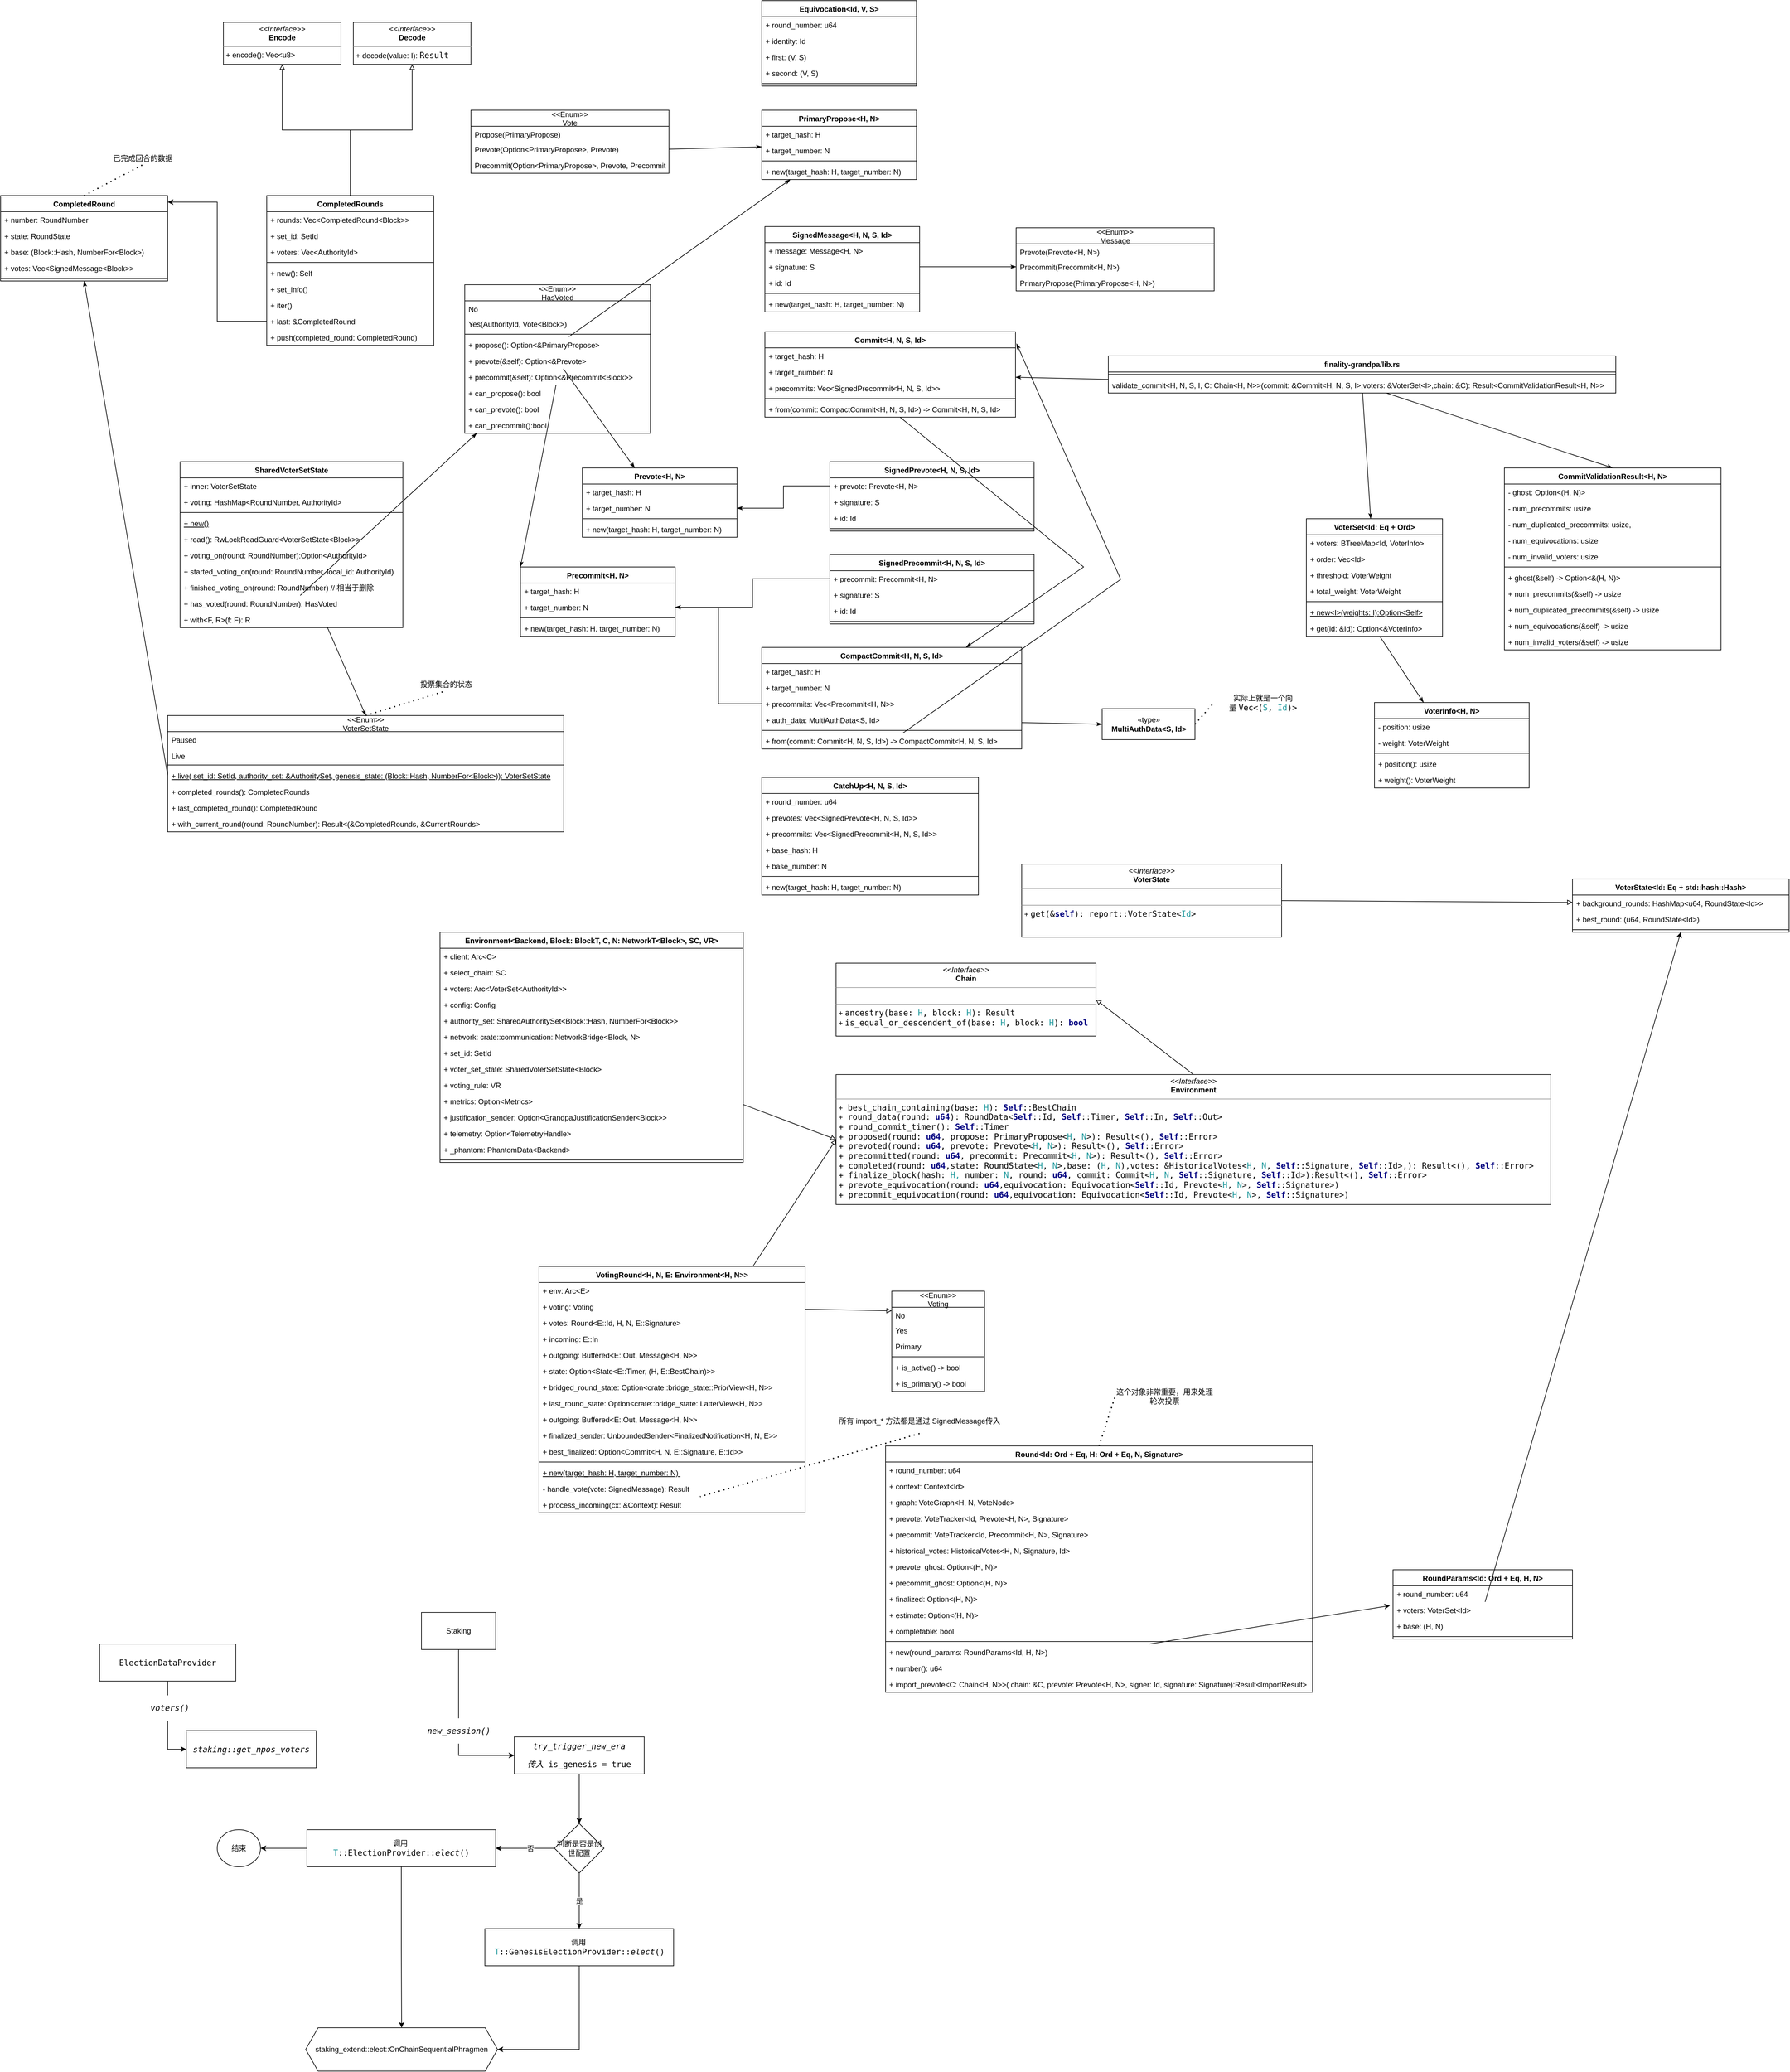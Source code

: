 <mxfile version="17.4.4" type="github">
  <diagram id="C5RBs43oDa-KdzZeNtuy" name="Page-1">
    <mxGraphModel dx="1234" dy="737" grid="1" gridSize="10" guides="1" tooltips="1" connect="1" arrows="1" fold="1" page="1" pageScale="1" pageWidth="827" pageHeight="1169" math="0" shadow="0">
      <root>
        <mxCell id="WIyWlLk6GJQsqaUBKTNV-0" />
        <mxCell id="WIyWlLk6GJQsqaUBKTNV-1" parent="WIyWlLk6GJQsqaUBKTNV-0" />
        <mxCell id="5LJEiE5y61jCH53QIzRt-402" style="edgeStyle=none;rounded=0;orthogonalLoop=1;jettySize=auto;html=1;endArrow=classicThin;endFill=1;entryX=0.5;entryY=1;entryDx=0;entryDy=0;exitX=0;exitY=0.5;exitDx=0;exitDy=0;" parent="WIyWlLk6GJQsqaUBKTNV-1" source="5LJEiE5y61jCH53QIzRt-396" target="5LJEiE5y61jCH53QIzRt-44" edge="1">
          <mxGeometry relative="1" as="geometry">
            <mxPoint x="110" y="780" as="targetPoint" />
          </mxGeometry>
        </mxCell>
        <mxCell id="5LJEiE5y61jCH53QIzRt-0" value="&lt;&lt;Enum&gt;&gt;&#xa;VoterSetState" style="swimlane;fontStyle=0;childLayout=stackLayout;horizontal=1;startSize=26;fillColor=none;horizontalStack=0;resizeParent=1;resizeParentMax=0;resizeLast=0;collapsible=1;marginBottom=0;" parent="WIyWlLk6GJQsqaUBKTNV-1" vertex="1">
          <mxGeometry x="350" y="1190" width="640" height="188" as="geometry" />
        </mxCell>
        <mxCell id="5LJEiE5y61jCH53QIzRt-2" value="Paused" style="text;strokeColor=none;fillColor=none;align=left;verticalAlign=top;spacingLeft=4;spacingRight=4;overflow=hidden;rotatable=0;points=[[0,0.5],[1,0.5]];portConstraint=eastwest;" parent="5LJEiE5y61jCH53QIzRt-0" vertex="1">
          <mxGeometry y="26" width="640" height="26" as="geometry" />
        </mxCell>
        <mxCell id="5LJEiE5y61jCH53QIzRt-1" value="Live" style="text;strokeColor=none;fillColor=none;align=left;verticalAlign=top;spacingLeft=4;spacingRight=4;overflow=hidden;rotatable=0;points=[[0,0.5],[1,0.5]];portConstraint=eastwest;" parent="5LJEiE5y61jCH53QIzRt-0" vertex="1">
          <mxGeometry y="52" width="640" height="24" as="geometry" />
        </mxCell>
        <mxCell id="5LJEiE5y61jCH53QIzRt-397" value="" style="line;strokeWidth=1;fillColor=none;align=left;verticalAlign=middle;spacingTop=-1;spacingLeft=3;spacingRight=3;rotatable=0;labelPosition=right;points=[];portConstraint=eastwest;" parent="5LJEiE5y61jCH53QIzRt-0" vertex="1">
          <mxGeometry y="76" width="640" height="8" as="geometry" />
        </mxCell>
        <mxCell id="5LJEiE5y61jCH53QIzRt-396" value="+ live( set_id: SetId, authority_set: &amp;AuthoritySet, genesis_state: (Block::Hash, NumberFor&lt;Block&gt;)): VoterSetState" style="text;strokeColor=none;fillColor=none;align=left;verticalAlign=top;spacingLeft=4;spacingRight=4;overflow=hidden;rotatable=0;points=[[0,0.5],[1,0.5]];portConstraint=eastwest;fontStyle=4" parent="5LJEiE5y61jCH53QIzRt-0" vertex="1">
          <mxGeometry y="84" width="640" height="26" as="geometry" />
        </mxCell>
        <mxCell id="5LJEiE5y61jCH53QIzRt-399" value="+ completed_rounds(): CompletedRounds" style="text;strokeColor=none;fillColor=none;align=left;verticalAlign=top;spacingLeft=4;spacingRight=4;overflow=hidden;rotatable=0;points=[[0,0.5],[1,0.5]];portConstraint=eastwest;" parent="5LJEiE5y61jCH53QIzRt-0" vertex="1">
          <mxGeometry y="110" width="640" height="26" as="geometry" />
        </mxCell>
        <mxCell id="5LJEiE5y61jCH53QIzRt-400" value="+ last_completed_round(): CompletedRound " style="text;strokeColor=none;fillColor=none;align=left;verticalAlign=top;spacingLeft=4;spacingRight=4;overflow=hidden;rotatable=0;points=[[0,0.5],[1,0.5]];portConstraint=eastwest;" parent="5LJEiE5y61jCH53QIzRt-0" vertex="1">
          <mxGeometry y="136" width="640" height="26" as="geometry" />
        </mxCell>
        <mxCell id="5LJEiE5y61jCH53QIzRt-401" value="+ with_current_round(round: RoundNumber): Result&lt;(&amp;CompletedRounds, &amp;CurrentRounds&gt;" style="text;strokeColor=none;fillColor=none;align=left;verticalAlign=top;spacingLeft=4;spacingRight=4;overflow=hidden;rotatable=0;points=[[0,0.5],[1,0.5]];portConstraint=eastwest;" parent="5LJEiE5y61jCH53QIzRt-0" vertex="1">
          <mxGeometry y="162" width="640" height="26" as="geometry" />
        </mxCell>
        <UserObject label="已完成回合的数据" placeholders="1" id="5LJEiE5y61jCH53QIzRt-38">
          <mxCell style="text;html=1;strokeColor=none;fillColor=none;align=center;verticalAlign=middle;whiteSpace=wrap;overflow=hidden;" parent="WIyWlLk6GJQsqaUBKTNV-1" vertex="1">
            <mxGeometry x="230" y="280" width="160" height="20" as="geometry" />
          </mxCell>
        </UserObject>
        <mxCell id="5LJEiE5y61jCH53QIzRt-41" value="" style="endArrow=none;dashed=1;html=1;dashPattern=1 3;strokeWidth=2;rounded=0;entryX=0.5;entryY=1;entryDx=0;entryDy=0;exitX=0.5;exitY=0;exitDx=0;exitDy=0;" parent="WIyWlLk6GJQsqaUBKTNV-1" source="5LJEiE5y61jCH53QIzRt-44" target="5LJEiE5y61jCH53QIzRt-38" edge="1">
          <mxGeometry width="50" height="50" relative="1" as="geometry">
            <mxPoint x="350" y="250" as="sourcePoint" />
            <mxPoint x="400" y="200" as="targetPoint" />
          </mxGeometry>
        </mxCell>
        <UserObject label="投票集合的状态" placeholders="1" id="5LJEiE5y61jCH53QIzRt-42">
          <mxCell style="text;html=1;strokeColor=none;fillColor=none;align=center;verticalAlign=middle;whiteSpace=wrap;overflow=hidden;" parent="WIyWlLk6GJQsqaUBKTNV-1" vertex="1">
            <mxGeometry x="720" y="1130" width="160" height="20" as="geometry" />
          </mxCell>
        </UserObject>
        <mxCell id="5LJEiE5y61jCH53QIzRt-43" value="" style="endArrow=none;dashed=1;html=1;dashPattern=1 3;strokeWidth=2;rounded=0;entryX=0.5;entryY=1;entryDx=0;entryDy=0;exitX=0.5;exitY=0;exitDx=0;exitDy=0;" parent="WIyWlLk6GJQsqaUBKTNV-1" source="5LJEiE5y61jCH53QIzRt-0" target="5LJEiE5y61jCH53QIzRt-42" edge="1">
          <mxGeometry width="50" height="50" relative="1" as="geometry">
            <mxPoint x="280" y="130" as="sourcePoint" />
            <mxPoint x="360" y="220" as="targetPoint" />
          </mxGeometry>
        </mxCell>
        <mxCell id="5LJEiE5y61jCH53QIzRt-44" value="CompletedRound" style="swimlane;fontStyle=1;align=center;verticalAlign=top;childLayout=stackLayout;horizontal=1;startSize=26;horizontalStack=0;resizeParent=1;resizeParentMax=0;resizeLast=0;collapsible=1;marginBottom=0;" parent="WIyWlLk6GJQsqaUBKTNV-1" vertex="1">
          <mxGeometry x="80" y="350" width="270" height="138" as="geometry" />
        </mxCell>
        <mxCell id="5LJEiE5y61jCH53QIzRt-49" value="+ number: RoundNumber" style="text;strokeColor=none;fillColor=none;align=left;verticalAlign=top;spacingLeft=4;spacingRight=4;overflow=hidden;rotatable=0;points=[[0,0.5],[1,0.5]];portConstraint=eastwest;" parent="5LJEiE5y61jCH53QIzRt-44" vertex="1">
          <mxGeometry y="26" width="270" height="26" as="geometry" />
        </mxCell>
        <mxCell id="5LJEiE5y61jCH53QIzRt-50" value="+ state: RoundState" style="text;strokeColor=none;fillColor=none;align=left;verticalAlign=top;spacingLeft=4;spacingRight=4;overflow=hidden;rotatable=0;points=[[0,0.5],[1,0.5]];portConstraint=eastwest;" parent="5LJEiE5y61jCH53QIzRt-44" vertex="1">
          <mxGeometry y="52" width="270" height="26" as="geometry" />
        </mxCell>
        <mxCell id="5LJEiE5y61jCH53QIzRt-48" value="+ base: (Block::Hash, NumberFor&lt;Block&gt;)" style="text;strokeColor=none;fillColor=none;align=left;verticalAlign=top;spacingLeft=4;spacingRight=4;overflow=hidden;rotatable=0;points=[[0,0.5],[1,0.5]];portConstraint=eastwest;" parent="5LJEiE5y61jCH53QIzRt-44" vertex="1">
          <mxGeometry y="78" width="270" height="26" as="geometry" />
        </mxCell>
        <mxCell id="5LJEiE5y61jCH53QIzRt-45" value="+ votes: Vec&lt;SignedMessage&lt;Block&gt;&gt;" style="text;strokeColor=none;fillColor=none;align=left;verticalAlign=top;spacingLeft=4;spacingRight=4;overflow=hidden;rotatable=0;points=[[0,0.5],[1,0.5]];portConstraint=eastwest;" parent="5LJEiE5y61jCH53QIzRt-44" vertex="1">
          <mxGeometry y="104" width="270" height="26" as="geometry" />
        </mxCell>
        <mxCell id="5LJEiE5y61jCH53QIzRt-46" value="" style="line;strokeWidth=1;fillColor=none;align=left;verticalAlign=middle;spacingTop=-1;spacingLeft=3;spacingRight=3;rotatable=0;labelPosition=right;points=[];portConstraint=eastwest;" parent="5LJEiE5y61jCH53QIzRt-44" vertex="1">
          <mxGeometry y="130" width="270" height="8" as="geometry" />
        </mxCell>
        <mxCell id="5LJEiE5y61jCH53QIzRt-70" style="edgeStyle=orthogonalEdgeStyle;rounded=0;orthogonalLoop=1;jettySize=auto;html=1;exitX=0.5;exitY=0;exitDx=0;exitDy=0;entryX=0.5;entryY=1;entryDx=0;entryDy=0;endArrow=block;endFill=0;" parent="WIyWlLk6GJQsqaUBKTNV-1" source="5LJEiE5y61jCH53QIzRt-56" target="5LJEiE5y61jCH53QIzRt-75" edge="1">
          <mxGeometry relative="1" as="geometry">
            <mxPoint x="485" y="160" as="targetPoint" />
          </mxGeometry>
        </mxCell>
        <mxCell id="5LJEiE5y61jCH53QIzRt-71" style="edgeStyle=orthogonalEdgeStyle;rounded=0;orthogonalLoop=1;jettySize=auto;html=1;exitX=0.5;exitY=0;exitDx=0;exitDy=0;entryX=0.5;entryY=1;entryDx=0;entryDy=0;endArrow=block;endFill=0;" parent="WIyWlLk6GJQsqaUBKTNV-1" source="5LJEiE5y61jCH53QIzRt-56" target="5LJEiE5y61jCH53QIzRt-78" edge="1">
          <mxGeometry relative="1" as="geometry">
            <mxPoint x="695" y="160" as="targetPoint" />
          </mxGeometry>
        </mxCell>
        <mxCell id="5LJEiE5y61jCH53QIzRt-56" value="CompletedRounds" style="swimlane;fontStyle=1;align=center;verticalAlign=top;childLayout=stackLayout;horizontal=1;startSize=26;horizontalStack=0;resizeParent=1;resizeParentMax=0;resizeLast=0;collapsible=1;marginBottom=0;" parent="WIyWlLk6GJQsqaUBKTNV-1" vertex="1">
          <mxGeometry x="510" y="350" width="270" height="242" as="geometry" />
        </mxCell>
        <mxCell id="5LJEiE5y61jCH53QIzRt-57" value="+ rounds: Vec&lt;CompletedRound&lt;Block&gt;&gt;" style="text;strokeColor=none;fillColor=none;align=left;verticalAlign=top;spacingLeft=4;spacingRight=4;overflow=hidden;rotatable=0;points=[[0,0.5],[1,0.5]];portConstraint=eastwest;" parent="5LJEiE5y61jCH53QIzRt-56" vertex="1">
          <mxGeometry y="26" width="270" height="26" as="geometry" />
        </mxCell>
        <mxCell id="5LJEiE5y61jCH53QIzRt-58" value="+ set_id: SetId" style="text;strokeColor=none;fillColor=none;align=left;verticalAlign=top;spacingLeft=4;spacingRight=4;overflow=hidden;rotatable=0;points=[[0,0.5],[1,0.5]];portConstraint=eastwest;" parent="5LJEiE5y61jCH53QIzRt-56" vertex="1">
          <mxGeometry y="52" width="270" height="26" as="geometry" />
        </mxCell>
        <mxCell id="5LJEiE5y61jCH53QIzRt-59" value="+ voters: Vec&lt;AuthorityId&gt;" style="text;strokeColor=none;fillColor=none;align=left;verticalAlign=top;spacingLeft=4;spacingRight=4;overflow=hidden;rotatable=0;points=[[0,0.5],[1,0.5]];portConstraint=eastwest;" parent="5LJEiE5y61jCH53QIzRt-56" vertex="1">
          <mxGeometry y="78" width="270" height="26" as="geometry" />
        </mxCell>
        <mxCell id="5LJEiE5y61jCH53QIzRt-61" value="" style="line;strokeWidth=1;fillColor=none;align=left;verticalAlign=middle;spacingTop=-1;spacingLeft=3;spacingRight=3;rotatable=0;labelPosition=right;points=[];portConstraint=eastwest;" parent="5LJEiE5y61jCH53QIzRt-56" vertex="1">
          <mxGeometry y="104" width="270" height="8" as="geometry" />
        </mxCell>
        <mxCell id="5LJEiE5y61jCH53QIzRt-62" value="+ new(): Self&#xa;" style="text;strokeColor=none;fillColor=none;align=left;verticalAlign=top;spacingLeft=4;spacingRight=4;overflow=hidden;rotatable=0;points=[[0,0.5],[1,0.5]];portConstraint=eastwest;" parent="5LJEiE5y61jCH53QIzRt-56" vertex="1">
          <mxGeometry y="112" width="270" height="26" as="geometry" />
        </mxCell>
        <mxCell id="5LJEiE5y61jCH53QIzRt-63" value="+ set_info()" style="text;strokeColor=none;fillColor=none;align=left;verticalAlign=top;spacingLeft=4;spacingRight=4;overflow=hidden;rotatable=0;points=[[0,0.5],[1,0.5]];portConstraint=eastwest;" parent="5LJEiE5y61jCH53QIzRt-56" vertex="1">
          <mxGeometry y="138" width="270" height="26" as="geometry" />
        </mxCell>
        <mxCell id="5LJEiE5y61jCH53QIzRt-64" value="+ iter()" style="text;strokeColor=none;fillColor=none;align=left;verticalAlign=top;spacingLeft=4;spacingRight=4;overflow=hidden;rotatable=0;points=[[0,0.5],[1,0.5]];portConstraint=eastwest;" parent="5LJEiE5y61jCH53QIzRt-56" vertex="1">
          <mxGeometry y="164" width="270" height="26" as="geometry" />
        </mxCell>
        <mxCell id="5LJEiE5y61jCH53QIzRt-66" value="+ last: &amp;CompletedRound" style="text;strokeColor=none;fillColor=none;align=left;verticalAlign=top;spacingLeft=4;spacingRight=4;overflow=hidden;rotatable=0;points=[[0,0.5],[1,0.5]];portConstraint=eastwest;" parent="5LJEiE5y61jCH53QIzRt-56" vertex="1">
          <mxGeometry y="190" width="270" height="26" as="geometry" />
        </mxCell>
        <mxCell id="5LJEiE5y61jCH53QIzRt-67" value="+ push(completed_round: CompletedRound)" style="text;strokeColor=none;fillColor=none;align=left;verticalAlign=top;spacingLeft=4;spacingRight=4;overflow=hidden;rotatable=0;points=[[0,0.5],[1,0.5]];portConstraint=eastwest;" parent="5LJEiE5y61jCH53QIzRt-56" vertex="1">
          <mxGeometry y="216" width="270" height="26" as="geometry" />
        </mxCell>
        <mxCell id="5LJEiE5y61jCH53QIzRt-54" style="edgeStyle=orthogonalEdgeStyle;rounded=0;orthogonalLoop=1;jettySize=auto;html=1;exitX=0;exitY=0.5;exitDx=0;exitDy=0;entryX=1;entryY=0.076;entryDx=0;entryDy=0;entryPerimeter=0;" parent="WIyWlLk6GJQsqaUBKTNV-1" source="5LJEiE5y61jCH53QIzRt-66" target="5LJEiE5y61jCH53QIzRt-44" edge="1">
          <mxGeometry relative="1" as="geometry">
            <mxPoint x="350" y="605" as="sourcePoint" />
          </mxGeometry>
        </mxCell>
        <mxCell id="5LJEiE5y61jCH53QIzRt-72" value="" style="text;strokeColor=none;fillColor=none;align=left;verticalAlign=middle;spacingTop=-1;spacingLeft=4;spacingRight=4;rotatable=0;labelPosition=right;points=[];portConstraint=eastwest;shadow=0;sketch=0;" parent="WIyWlLk6GJQsqaUBKTNV-1" vertex="1">
          <mxGeometry x="440" y="380" width="20" height="14" as="geometry" />
        </mxCell>
        <mxCell id="5LJEiE5y61jCH53QIzRt-75" value="&lt;p style=&quot;margin: 0px ; margin-top: 4px ; text-align: center&quot;&gt;&lt;i&gt;&amp;lt;&amp;lt;Interface&amp;gt;&amp;gt;&lt;/i&gt;&lt;br&gt;&lt;b&gt;Encode&lt;/b&gt;&lt;/p&gt;&lt;hr size=&quot;1&quot;&gt;&lt;p style=&quot;margin: 0px ; margin-left: 4px&quot;&gt;+ encode(): Vec&amp;lt;u8&amp;gt;&lt;br&gt;&lt;/p&gt;" style="verticalAlign=top;align=left;overflow=fill;fontSize=12;fontFamily=Helvetica;html=1;shadow=0;sketch=0;gradientColor=#ffffff;gradientDirection=west;" parent="WIyWlLk6GJQsqaUBKTNV-1" vertex="1">
          <mxGeometry x="440" y="70" width="190" height="68" as="geometry" />
        </mxCell>
        <mxCell id="5LJEiE5y61jCH53QIzRt-78" value="&lt;p style=&quot;margin: 0px ; margin-top: 4px ; text-align: center&quot;&gt;&lt;i&gt;&amp;lt;&amp;lt;Interface&amp;gt;&amp;gt;&lt;/i&gt;&lt;br&gt;&lt;b&gt;Decode&lt;/b&gt;&lt;/p&gt;&lt;hr size=&quot;1&quot;&gt;&lt;p style=&quot;margin: 0px ; margin-left: 4px&quot;&gt;+ decode(value: I):&amp;nbsp;&lt;span style=&quot;background-color: rgb(255 , 255 , 255) ; font-family: &amp;#34;jetbrains mono&amp;#34; , monospace ; font-size: 9.8pt&quot;&gt;Result&lt;/span&gt;&lt;br&gt;&lt;/p&gt;" style="verticalAlign=top;align=left;overflow=fill;fontSize=12;fontFamily=Helvetica;html=1;shadow=0;sketch=0;gradientColor=#ffffff;gradientDirection=west;" parent="WIyWlLk6GJQsqaUBKTNV-1" vertex="1">
          <mxGeometry x="650" y="70" width="190" height="68" as="geometry" />
        </mxCell>
        <mxCell id="5LJEiE5y61jCH53QIzRt-79" value="&lt;&lt;Enum&gt;&gt;&#xa;HasVoted" style="swimlane;fontStyle=0;childLayout=stackLayout;horizontal=1;startSize=26;fillColor=none;horizontalStack=0;resizeParent=1;resizeParentMax=0;resizeLast=0;collapsible=1;marginBottom=0;" parent="WIyWlLk6GJQsqaUBKTNV-1" vertex="1">
          <mxGeometry x="830" y="494" width="300" height="240" as="geometry" />
        </mxCell>
        <mxCell id="5LJEiE5y61jCH53QIzRt-80" value="No" style="text;strokeColor=none;fillColor=none;align=left;verticalAlign=top;spacingLeft=4;spacingRight=4;overflow=hidden;rotatable=0;points=[[0,0.5],[1,0.5]];portConstraint=eastwest;" parent="5LJEiE5y61jCH53QIzRt-79" vertex="1">
          <mxGeometry y="26" width="300" height="24" as="geometry" />
        </mxCell>
        <mxCell id="5LJEiE5y61jCH53QIzRt-81" value="Yes(AuthorityId, Vote&lt;Block&gt;)" style="text;strokeColor=none;fillColor=none;align=left;verticalAlign=top;spacingLeft=4;spacingRight=4;overflow=hidden;rotatable=0;points=[[0,0.5],[1,0.5]];portConstraint=eastwest;" parent="5LJEiE5y61jCH53QIzRt-79" vertex="1">
          <mxGeometry y="50" width="300" height="26" as="geometry" />
        </mxCell>
        <mxCell id="5LJEiE5y61jCH53QIzRt-367" value="" style="line;strokeWidth=1;fillColor=none;align=left;verticalAlign=middle;spacingTop=-1;spacingLeft=3;spacingRight=3;rotatable=0;labelPosition=right;points=[];portConstraint=eastwest;" parent="5LJEiE5y61jCH53QIzRt-79" vertex="1">
          <mxGeometry y="76" width="300" height="8" as="geometry" />
        </mxCell>
        <mxCell id="5LJEiE5y61jCH53QIzRt-366" value="+ propose(): Option&lt;&amp;PrimaryPropose&gt;" style="text;strokeColor=none;fillColor=none;align=left;verticalAlign=top;spacingLeft=4;spacingRight=4;overflow=hidden;rotatable=0;points=[[0,0.5],[1,0.5]];portConstraint=eastwest;" parent="5LJEiE5y61jCH53QIzRt-79" vertex="1">
          <mxGeometry y="84" width="300" height="26" as="geometry" />
        </mxCell>
        <mxCell id="5LJEiE5y61jCH53QIzRt-370" value="+ prevote(&amp;self): Option&lt;&amp;Prevote&gt;" style="text;strokeColor=none;fillColor=none;align=left;verticalAlign=top;spacingLeft=4;spacingRight=4;overflow=hidden;rotatable=0;points=[[0,0.5],[1,0.5]];portConstraint=eastwest;" parent="5LJEiE5y61jCH53QIzRt-79" vertex="1">
          <mxGeometry y="110" width="300" height="26" as="geometry" />
        </mxCell>
        <mxCell id="5LJEiE5y61jCH53QIzRt-371" value="+ precommit(&amp;self): Option&lt;&amp;Precommit&lt;Block&gt;&gt;" style="text;strokeColor=none;fillColor=none;align=left;verticalAlign=top;spacingLeft=4;spacingRight=4;overflow=hidden;rotatable=0;points=[[0,0.5],[1,0.5]];portConstraint=eastwest;" parent="5LJEiE5y61jCH53QIzRt-79" vertex="1">
          <mxGeometry y="136" width="300" height="26" as="geometry" />
        </mxCell>
        <mxCell id="5LJEiE5y61jCH53QIzRt-376" value="+ can_propose(): bool" style="text;strokeColor=none;fillColor=none;align=left;verticalAlign=top;spacingLeft=4;spacingRight=4;overflow=hidden;rotatable=0;points=[[0,0.5],[1,0.5]];portConstraint=eastwest;" parent="5LJEiE5y61jCH53QIzRt-79" vertex="1">
          <mxGeometry y="162" width="300" height="26" as="geometry" />
        </mxCell>
        <mxCell id="5LJEiE5y61jCH53QIzRt-377" value="+ can_prevote(): bool" style="text;strokeColor=none;fillColor=none;align=left;verticalAlign=top;spacingLeft=4;spacingRight=4;overflow=hidden;rotatable=0;points=[[0,0.5],[1,0.5]];portConstraint=eastwest;" parent="5LJEiE5y61jCH53QIzRt-79" vertex="1">
          <mxGeometry y="188" width="300" height="26" as="geometry" />
        </mxCell>
        <mxCell id="5LJEiE5y61jCH53QIzRt-378" value="+ can_precommit():bool" style="text;strokeColor=none;fillColor=none;align=left;verticalAlign=top;spacingLeft=4;spacingRight=4;overflow=hidden;rotatable=0;points=[[0,0.5],[1,0.5]];portConstraint=eastwest;" parent="5LJEiE5y61jCH53QIzRt-79" vertex="1">
          <mxGeometry y="214" width="300" height="26" as="geometry" />
        </mxCell>
        <mxCell id="5LJEiE5y61jCH53QIzRt-82" value="&lt;&lt;Enum&gt;&gt;&#xa;Vote" style="swimlane;fontStyle=0;childLayout=stackLayout;horizontal=1;startSize=26;fillColor=none;horizontalStack=0;resizeParent=1;resizeParentMax=0;resizeLast=0;collapsible=1;marginBottom=0;" parent="WIyWlLk6GJQsqaUBKTNV-1" vertex="1">
          <mxGeometry x="840" y="212" width="320" height="102" as="geometry" />
        </mxCell>
        <mxCell id="5LJEiE5y61jCH53QIzRt-83" value="Propose(PrimaryPropose)" style="text;strokeColor=none;fillColor=none;align=left;verticalAlign=top;spacingLeft=4;spacingRight=4;overflow=hidden;rotatable=0;points=[[0,0.5],[1,0.5]];portConstraint=eastwest;" parent="5LJEiE5y61jCH53QIzRt-82" vertex="1">
          <mxGeometry y="26" width="320" height="24" as="geometry" />
        </mxCell>
        <mxCell id="5LJEiE5y61jCH53QIzRt-85" value="Prevote(Option&lt;PrimaryPropose&gt;, Prevote)" style="text;strokeColor=none;fillColor=none;align=left;verticalAlign=top;spacingLeft=4;spacingRight=4;overflow=hidden;rotatable=0;points=[[0,0.5],[1,0.5]];portConstraint=eastwest;" parent="5LJEiE5y61jCH53QIzRt-82" vertex="1">
          <mxGeometry y="50" width="320" height="26" as="geometry" />
        </mxCell>
        <mxCell id="5LJEiE5y61jCH53QIzRt-84" value="Precommit(Option&lt;PrimaryPropose&gt;, Prevote, Precommit)" style="text;strokeColor=none;fillColor=none;align=left;verticalAlign=top;spacingLeft=4;spacingRight=4;overflow=hidden;rotatable=0;points=[[0,0.5],[1,0.5]];portConstraint=eastwest;" parent="5LJEiE5y61jCH53QIzRt-82" vertex="1">
          <mxGeometry y="76" width="320" height="26" as="geometry" />
        </mxCell>
        <mxCell id="5LJEiE5y61jCH53QIzRt-92" value="PrimaryPropose&lt;H, N&gt;" style="swimlane;fontStyle=1;align=center;verticalAlign=top;childLayout=stackLayout;horizontal=1;startSize=26;horizontalStack=0;resizeParent=1;resizeParentMax=0;resizeLast=0;collapsible=1;marginBottom=0;shadow=0;sketch=0;gradientColor=#ffffff;gradientDirection=west;" parent="WIyWlLk6GJQsqaUBKTNV-1" vertex="1">
          <mxGeometry x="1310" y="212" width="250" height="112" as="geometry" />
        </mxCell>
        <mxCell id="5LJEiE5y61jCH53QIzRt-96" value="+ target_hash: H" style="text;strokeColor=none;fillColor=none;align=left;verticalAlign=top;spacingLeft=4;spacingRight=4;overflow=hidden;rotatable=0;points=[[0,0.5],[1,0.5]];portConstraint=eastwest;shadow=0;sketch=0;" parent="5LJEiE5y61jCH53QIzRt-92" vertex="1">
          <mxGeometry y="26" width="250" height="26" as="geometry" />
        </mxCell>
        <mxCell id="5LJEiE5y61jCH53QIzRt-93" value="+ target_number: N" style="text;strokeColor=none;fillColor=none;align=left;verticalAlign=top;spacingLeft=4;spacingRight=4;overflow=hidden;rotatable=0;points=[[0,0.5],[1,0.5]];portConstraint=eastwest;shadow=0;sketch=0;" parent="5LJEiE5y61jCH53QIzRt-92" vertex="1">
          <mxGeometry y="52" width="250" height="26" as="geometry" />
        </mxCell>
        <mxCell id="5LJEiE5y61jCH53QIzRt-94" value="" style="line;strokeWidth=1;fillColor=none;align=left;verticalAlign=middle;spacingTop=-1;spacingLeft=3;spacingRight=3;rotatable=0;labelPosition=right;points=[];portConstraint=eastwest;shadow=0;sketch=0;" parent="5LJEiE5y61jCH53QIzRt-92" vertex="1">
          <mxGeometry y="78" width="250" height="8" as="geometry" />
        </mxCell>
        <mxCell id="5LJEiE5y61jCH53QIzRt-95" value="+ new(target_hash: H, target_number: N) " style="text;strokeColor=none;fillColor=none;align=left;verticalAlign=top;spacingLeft=4;spacingRight=4;overflow=hidden;rotatable=0;points=[[0,0.5],[1,0.5]];portConstraint=eastwest;shadow=0;sketch=0;" parent="5LJEiE5y61jCH53QIzRt-92" vertex="1">
          <mxGeometry y="86" width="250" height="26" as="geometry" />
        </mxCell>
        <mxCell id="5LJEiE5y61jCH53QIzRt-97" value="Precommit&lt;H, N&gt;" style="swimlane;fontStyle=1;align=center;verticalAlign=top;childLayout=stackLayout;horizontal=1;startSize=26;horizontalStack=0;resizeParent=1;resizeParentMax=0;resizeLast=0;collapsible=1;marginBottom=0;shadow=0;sketch=0;gradientColor=#ffffff;gradientDirection=west;" parent="WIyWlLk6GJQsqaUBKTNV-1" vertex="1">
          <mxGeometry x="920" y="950" width="250" height="112" as="geometry" />
        </mxCell>
        <mxCell id="5LJEiE5y61jCH53QIzRt-98" value="+ target_hash: H" style="text;strokeColor=none;fillColor=none;align=left;verticalAlign=top;spacingLeft=4;spacingRight=4;overflow=hidden;rotatable=0;points=[[0,0.5],[1,0.5]];portConstraint=eastwest;shadow=0;sketch=0;" parent="5LJEiE5y61jCH53QIzRt-97" vertex="1">
          <mxGeometry y="26" width="250" height="26" as="geometry" />
        </mxCell>
        <mxCell id="5LJEiE5y61jCH53QIzRt-99" value="+ target_number: N" style="text;strokeColor=none;fillColor=none;align=left;verticalAlign=top;spacingLeft=4;spacingRight=4;overflow=hidden;rotatable=0;points=[[0,0.5],[1,0.5]];portConstraint=eastwest;shadow=0;sketch=0;" parent="5LJEiE5y61jCH53QIzRt-97" vertex="1">
          <mxGeometry y="52" width="250" height="26" as="geometry" />
        </mxCell>
        <mxCell id="5LJEiE5y61jCH53QIzRt-100" value="" style="line;strokeWidth=1;fillColor=none;align=left;verticalAlign=middle;spacingTop=-1;spacingLeft=3;spacingRight=3;rotatable=0;labelPosition=right;points=[];portConstraint=eastwest;shadow=0;sketch=0;" parent="5LJEiE5y61jCH53QIzRt-97" vertex="1">
          <mxGeometry y="78" width="250" height="8" as="geometry" />
        </mxCell>
        <mxCell id="5LJEiE5y61jCH53QIzRt-101" value="+ new(target_hash: H, target_number: N) " style="text;strokeColor=none;fillColor=none;align=left;verticalAlign=top;spacingLeft=4;spacingRight=4;overflow=hidden;rotatable=0;points=[[0,0.5],[1,0.5]];portConstraint=eastwest;shadow=0;sketch=0;" parent="5LJEiE5y61jCH53QIzRt-97" vertex="1">
          <mxGeometry y="86" width="250" height="26" as="geometry" />
        </mxCell>
        <mxCell id="5LJEiE5y61jCH53QIzRt-102" value="Prevote&lt;H, N&gt;" style="swimlane;fontStyle=1;align=center;verticalAlign=top;childLayout=stackLayout;horizontal=1;startSize=26;horizontalStack=0;resizeParent=1;resizeParentMax=0;resizeLast=0;collapsible=1;marginBottom=0;shadow=0;sketch=0;gradientColor=#ffffff;gradientDirection=west;" parent="WIyWlLk6GJQsqaUBKTNV-1" vertex="1">
          <mxGeometry x="1020" y="790" width="250" height="112" as="geometry" />
        </mxCell>
        <mxCell id="5LJEiE5y61jCH53QIzRt-103" value="+ target_hash: H" style="text;strokeColor=none;fillColor=none;align=left;verticalAlign=top;spacingLeft=4;spacingRight=4;overflow=hidden;rotatable=0;points=[[0,0.5],[1,0.5]];portConstraint=eastwest;shadow=0;sketch=0;" parent="5LJEiE5y61jCH53QIzRt-102" vertex="1">
          <mxGeometry y="26" width="250" height="26" as="geometry" />
        </mxCell>
        <mxCell id="5LJEiE5y61jCH53QIzRt-104" value="+ target_number: N" style="text;strokeColor=none;fillColor=none;align=left;verticalAlign=top;spacingLeft=4;spacingRight=4;overflow=hidden;rotatable=0;points=[[0,0.5],[1,0.5]];portConstraint=eastwest;shadow=0;sketch=0;" parent="5LJEiE5y61jCH53QIzRt-102" vertex="1">
          <mxGeometry y="52" width="250" height="26" as="geometry" />
        </mxCell>
        <mxCell id="5LJEiE5y61jCH53QIzRt-105" value="" style="line;strokeWidth=1;fillColor=none;align=left;verticalAlign=middle;spacingTop=-1;spacingLeft=3;spacingRight=3;rotatable=0;labelPosition=right;points=[];portConstraint=eastwest;shadow=0;sketch=0;" parent="5LJEiE5y61jCH53QIzRt-102" vertex="1">
          <mxGeometry y="78" width="250" height="8" as="geometry" />
        </mxCell>
        <mxCell id="5LJEiE5y61jCH53QIzRt-106" value="+ new(target_hash: H, target_number: N) " style="text;strokeColor=none;fillColor=none;align=left;verticalAlign=top;spacingLeft=4;spacingRight=4;overflow=hidden;rotatable=0;points=[[0,0.5],[1,0.5]];portConstraint=eastwest;shadow=0;sketch=0;" parent="5LJEiE5y61jCH53QIzRt-102" vertex="1">
          <mxGeometry y="86" width="250" height="26" as="geometry" />
        </mxCell>
        <mxCell id="5LJEiE5y61jCH53QIzRt-107" value="&lt;p style=&quot;margin: 0px ; margin-top: 4px ; text-align: center&quot;&gt;&lt;i&gt;&amp;lt;&amp;lt;Interface&amp;gt;&amp;gt;&lt;/i&gt;&lt;br&gt;&lt;b&gt;Chain&lt;/b&gt;&lt;/p&gt;&lt;hr size=&quot;1&quot;&gt;&lt;p style=&quot;margin: 0px ; margin-left: 4px&quot;&gt;&lt;br&gt;&lt;/p&gt;&lt;hr size=&quot;1&quot;&gt;&lt;p style=&quot;margin: 0px ; margin-left: 4px&quot;&gt;+&amp;nbsp;&lt;span style=&quot;background-color: rgb(255 , 255 , 255) ; font-family: &amp;#34;jetbrains mono&amp;#34; , monospace ; font-size: 9.8pt&quot;&gt;ancestry(&lt;/span&gt;&lt;span style=&quot;background-color: rgb(255 , 255 , 255) ; font-family: &amp;#34;jetbrains mono&amp;#34; , monospace ; font-size: 9.8pt&quot;&gt;base: &lt;/span&gt;&lt;span style=&quot;font-family: &amp;#34;jetbrains mono&amp;#34; , monospace ; font-size: 9.8pt ; color: rgb(32 , 153 , 157)&quot;&gt;H&lt;/span&gt;&lt;span style=&quot;background-color: rgb(255 , 255 , 255) ; font-family: &amp;#34;jetbrains mono&amp;#34; , monospace ; font-size: 9.8pt&quot;&gt;, block: &lt;/span&gt;&lt;span style=&quot;font-family: &amp;#34;jetbrains mono&amp;#34; , monospace ; font-size: 9.8pt ; color: rgb(32 , 153 , 157)&quot;&gt;H&lt;/span&gt;&lt;span style=&quot;background-color: rgb(255 , 255 , 255) ; font-family: &amp;#34;jetbrains mono&amp;#34; , monospace ; font-size: 9.8pt&quot;&gt;): Result&lt;/span&gt;&lt;/p&gt;&lt;p style=&quot;margin: 0px ; margin-left: 4px&quot;&gt;+&amp;nbsp;&lt;span style=&quot;background-color: rgb(255 , 255 , 255) ; font-family: &amp;#34;jetbrains mono&amp;#34; , monospace ; font-size: 9.8pt&quot;&gt;is_equal_or_descendent_of(&lt;/span&gt;&lt;span style=&quot;background-color: rgb(255 , 255 , 255) ; font-family: &amp;#34;jetbrains mono&amp;#34; , monospace ; font-size: 9.8pt&quot;&gt;base: &lt;/span&gt;&lt;span style=&quot;font-family: &amp;#34;jetbrains mono&amp;#34; , monospace ; font-size: 9.8pt ; color: rgb(32 , 153 , 157)&quot;&gt;H&lt;/span&gt;&lt;span style=&quot;background-color: rgb(255 , 255 , 255) ; font-family: &amp;#34;jetbrains mono&amp;#34; , monospace ; font-size: 9.8pt&quot;&gt;, block: &lt;/span&gt;&lt;span style=&quot;font-family: &amp;#34;jetbrains mono&amp;#34; , monospace ; font-size: 9.8pt ; color: rgb(32 , 153 , 157)&quot;&gt;H&lt;/span&gt;&lt;span style=&quot;background-color: rgb(255 , 255 , 255) ; font-family: &amp;#34;jetbrains mono&amp;#34; , monospace ; font-size: 9.8pt&quot;&gt;):&amp;nbsp;&lt;/span&gt;&lt;span style=&quot;font-family: &amp;#34;jetbrains mono&amp;#34; , monospace ; font-size: 9.8pt ; color: rgb(0 , 0 , 128) ; font-weight: bold&quot;&gt;bool&lt;/span&gt;&lt;/p&gt;" style="verticalAlign=top;align=left;overflow=fill;fontSize=12;fontFamily=Helvetica;html=1;shadow=0;sketch=0;gradientColor=#ffffff;gradientDirection=west;" parent="WIyWlLk6GJQsqaUBKTNV-1" vertex="1">
          <mxGeometry x="1430" y="1590" width="420" height="118" as="geometry" />
        </mxCell>
        <mxCell id="5LJEiE5y61jCH53QIzRt-108" value="Equivocation&lt;Id, V, S&gt;" style="swimlane;fontStyle=1;align=center;verticalAlign=top;childLayout=stackLayout;horizontal=1;startSize=26;horizontalStack=0;resizeParent=1;resizeParentMax=0;resizeLast=0;collapsible=1;marginBottom=0;shadow=0;sketch=0;gradientColor=#ffffff;gradientDirection=west;" parent="WIyWlLk6GJQsqaUBKTNV-1" vertex="1">
          <mxGeometry x="1310" y="35" width="250" height="138" as="geometry" />
        </mxCell>
        <mxCell id="5LJEiE5y61jCH53QIzRt-113" value="+ round_number: u64" style="text;strokeColor=none;fillColor=none;align=left;verticalAlign=top;spacingLeft=4;spacingRight=4;overflow=hidden;rotatable=0;points=[[0,0.5],[1,0.5]];portConstraint=eastwest;shadow=0;sketch=0;" parent="5LJEiE5y61jCH53QIzRt-108" vertex="1">
          <mxGeometry y="26" width="250" height="26" as="geometry" />
        </mxCell>
        <mxCell id="5LJEiE5y61jCH53QIzRt-109" value="+ identity: Id" style="text;strokeColor=none;fillColor=none;align=left;verticalAlign=top;spacingLeft=4;spacingRight=4;overflow=hidden;rotatable=0;points=[[0,0.5],[1,0.5]];portConstraint=eastwest;shadow=0;sketch=0;" parent="5LJEiE5y61jCH53QIzRt-108" vertex="1">
          <mxGeometry y="52" width="250" height="26" as="geometry" />
        </mxCell>
        <mxCell id="5LJEiE5y61jCH53QIzRt-114" value="+ first: (V, S)" style="text;strokeColor=none;fillColor=none;align=left;verticalAlign=top;spacingLeft=4;spacingRight=4;overflow=hidden;rotatable=0;points=[[0,0.5],[1,0.5]];portConstraint=eastwest;shadow=0;sketch=0;" parent="5LJEiE5y61jCH53QIzRt-108" vertex="1">
          <mxGeometry y="78" width="250" height="26" as="geometry" />
        </mxCell>
        <mxCell id="5LJEiE5y61jCH53QIzRt-110" value="+ second: (V, S)" style="text;strokeColor=none;fillColor=none;align=left;verticalAlign=top;spacingLeft=4;spacingRight=4;overflow=hidden;rotatable=0;points=[[0,0.5],[1,0.5]];portConstraint=eastwest;shadow=0;sketch=0;" parent="5LJEiE5y61jCH53QIzRt-108" vertex="1">
          <mxGeometry y="104" width="250" height="26" as="geometry" />
        </mxCell>
        <mxCell id="5LJEiE5y61jCH53QIzRt-111" value="" style="line;strokeWidth=1;fillColor=none;align=left;verticalAlign=middle;spacingTop=-1;spacingLeft=3;spacingRight=3;rotatable=0;labelPosition=right;points=[];portConstraint=eastwest;shadow=0;sketch=0;" parent="5LJEiE5y61jCH53QIzRt-108" vertex="1">
          <mxGeometry y="130" width="250" height="8" as="geometry" />
        </mxCell>
        <mxCell id="5LJEiE5y61jCH53QIzRt-120" value="&lt;&lt;Enum&gt;&gt;&#xa;Message" style="swimlane;fontStyle=0;childLayout=stackLayout;horizontal=1;startSize=26;fillColor=none;horizontalStack=0;resizeParent=1;resizeParentMax=0;resizeLast=0;collapsible=1;marginBottom=0;" parent="WIyWlLk6GJQsqaUBKTNV-1" vertex="1">
          <mxGeometry x="1721" y="402" width="320" height="102" as="geometry" />
        </mxCell>
        <mxCell id="5LJEiE5y61jCH53QIzRt-121" value="Prevote(Prevote&lt;H, N&gt;)" style="text;strokeColor=none;fillColor=none;align=left;verticalAlign=top;spacingLeft=4;spacingRight=4;overflow=hidden;rotatable=0;points=[[0,0.5],[1,0.5]];portConstraint=eastwest;" parent="5LJEiE5y61jCH53QIzRt-120" vertex="1">
          <mxGeometry y="26" width="320" height="24" as="geometry" />
        </mxCell>
        <mxCell id="5LJEiE5y61jCH53QIzRt-122" value="Precommit(Precommit&lt;H, N&gt;)" style="text;strokeColor=none;fillColor=none;align=left;verticalAlign=top;spacingLeft=4;spacingRight=4;overflow=hidden;rotatable=0;points=[[0,0.5],[1,0.5]];portConstraint=eastwest;" parent="5LJEiE5y61jCH53QIzRt-120" vertex="1">
          <mxGeometry y="50" width="320" height="26" as="geometry" />
        </mxCell>
        <mxCell id="5LJEiE5y61jCH53QIzRt-123" value="PrimaryPropose(PrimaryPropose&lt;H, N&gt;)" style="text;strokeColor=none;fillColor=none;align=left;verticalAlign=top;spacingLeft=4;spacingRight=4;overflow=hidden;rotatable=0;points=[[0,0.5],[1,0.5]];portConstraint=eastwest;" parent="5LJEiE5y61jCH53QIzRt-120" vertex="1">
          <mxGeometry y="76" width="320" height="26" as="geometry" />
        </mxCell>
        <mxCell id="5LJEiE5y61jCH53QIzRt-124" value="SignedMessage&lt;H, N, S, Id&gt;" style="swimlane;fontStyle=1;align=center;verticalAlign=top;childLayout=stackLayout;horizontal=1;startSize=26;horizontalStack=0;resizeParent=1;resizeParentMax=0;resizeLast=0;collapsible=1;marginBottom=0;shadow=0;sketch=0;gradientColor=#ffffff;gradientDirection=west;" parent="WIyWlLk6GJQsqaUBKTNV-1" vertex="1">
          <mxGeometry x="1315" y="400" width="250" height="138" as="geometry" />
        </mxCell>
        <mxCell id="5LJEiE5y61jCH53QIzRt-125" value="+ message: Message&lt;H, N&gt;" style="text;strokeColor=none;fillColor=none;align=left;verticalAlign=top;spacingLeft=4;spacingRight=4;overflow=hidden;rotatable=0;points=[[0,0.5],[1,0.5]];portConstraint=eastwest;shadow=0;sketch=0;" parent="5LJEiE5y61jCH53QIzRt-124" vertex="1">
          <mxGeometry y="26" width="250" height="26" as="geometry" />
        </mxCell>
        <mxCell id="5LJEiE5y61jCH53QIzRt-129" value="+ signature: S" style="text;strokeColor=none;fillColor=none;align=left;verticalAlign=top;spacingLeft=4;spacingRight=4;overflow=hidden;rotatable=0;points=[[0,0.5],[1,0.5]];portConstraint=eastwest;shadow=0;sketch=0;" parent="5LJEiE5y61jCH53QIzRt-124" vertex="1">
          <mxGeometry y="52" width="250" height="26" as="geometry" />
        </mxCell>
        <mxCell id="5LJEiE5y61jCH53QIzRt-126" value="+ id: Id" style="text;strokeColor=none;fillColor=none;align=left;verticalAlign=top;spacingLeft=4;spacingRight=4;overflow=hidden;rotatable=0;points=[[0,0.5],[1,0.5]];portConstraint=eastwest;shadow=0;sketch=0;" parent="5LJEiE5y61jCH53QIzRt-124" vertex="1">
          <mxGeometry y="78" width="250" height="26" as="geometry" />
        </mxCell>
        <mxCell id="5LJEiE5y61jCH53QIzRt-127" value="" style="line;strokeWidth=1;fillColor=none;align=left;verticalAlign=middle;spacingTop=-1;spacingLeft=3;spacingRight=3;rotatable=0;labelPosition=right;points=[];portConstraint=eastwest;shadow=0;sketch=0;" parent="5LJEiE5y61jCH53QIzRt-124" vertex="1">
          <mxGeometry y="104" width="250" height="8" as="geometry" />
        </mxCell>
        <mxCell id="5LJEiE5y61jCH53QIzRt-128" value="+ new(target_hash: H, target_number: N) " style="text;strokeColor=none;fillColor=none;align=left;verticalAlign=top;spacingLeft=4;spacingRight=4;overflow=hidden;rotatable=0;points=[[0,0.5],[1,0.5]];portConstraint=eastwest;shadow=0;sketch=0;" parent="5LJEiE5y61jCH53QIzRt-124" vertex="1">
          <mxGeometry y="112" width="250" height="26" as="geometry" />
        </mxCell>
        <mxCell id="5LJEiE5y61jCH53QIzRt-131" value="Commit&lt;H, N, S, Id&gt;" style="swimlane;fontStyle=1;align=center;verticalAlign=top;childLayout=stackLayout;horizontal=1;startSize=26;horizontalStack=0;resizeParent=1;resizeParentMax=0;resizeLast=0;collapsible=1;marginBottom=0;shadow=0;sketch=0;gradientColor=#ffffff;gradientDirection=west;" parent="WIyWlLk6GJQsqaUBKTNV-1" vertex="1">
          <mxGeometry x="1315" y="570" width="405" height="138" as="geometry" />
        </mxCell>
        <mxCell id="5LJEiE5y61jCH53QIzRt-132" value="+ target_hash: H" style="text;strokeColor=none;fillColor=none;align=left;verticalAlign=top;spacingLeft=4;spacingRight=4;overflow=hidden;rotatable=0;points=[[0,0.5],[1,0.5]];portConstraint=eastwest;shadow=0;sketch=0;" parent="5LJEiE5y61jCH53QIzRt-131" vertex="1">
          <mxGeometry y="26" width="405" height="26" as="geometry" />
        </mxCell>
        <mxCell id="5LJEiE5y61jCH53QIzRt-133" value="+ target_number: N" style="text;strokeColor=none;fillColor=none;align=left;verticalAlign=top;spacingLeft=4;spacingRight=4;overflow=hidden;rotatable=0;points=[[0,0.5],[1,0.5]];portConstraint=eastwest;shadow=0;sketch=0;" parent="5LJEiE5y61jCH53QIzRt-131" vertex="1">
          <mxGeometry y="52" width="405" height="26" as="geometry" />
        </mxCell>
        <mxCell id="5LJEiE5y61jCH53QIzRt-134" value="+ precommits: Vec&lt;SignedPrecommit&lt;H, N, S, Id&gt;&gt;" style="text;strokeColor=none;fillColor=none;align=left;verticalAlign=top;spacingLeft=4;spacingRight=4;overflow=hidden;rotatable=0;points=[[0,0.5],[1,0.5]];portConstraint=eastwest;shadow=0;sketch=0;" parent="5LJEiE5y61jCH53QIzRt-131" vertex="1">
          <mxGeometry y="78" width="405" height="26" as="geometry" />
        </mxCell>
        <mxCell id="5LJEiE5y61jCH53QIzRt-135" value="" style="line;strokeWidth=1;fillColor=none;align=left;verticalAlign=middle;spacingTop=-1;spacingLeft=3;spacingRight=3;rotatable=0;labelPosition=right;points=[];portConstraint=eastwest;shadow=0;sketch=0;" parent="5LJEiE5y61jCH53QIzRt-131" vertex="1">
          <mxGeometry y="104" width="405" height="8" as="geometry" />
        </mxCell>
        <mxCell id="5LJEiE5y61jCH53QIzRt-181" value="+ from(commit: CompactCommit&lt;H, N, S, Id&gt;) -&gt; Commit&lt;H, N, S, Id&gt; " style="text;strokeColor=none;fillColor=none;align=left;verticalAlign=top;spacingLeft=4;spacingRight=4;overflow=hidden;rotatable=0;points=[[0,0.5],[1,0.5]];portConstraint=eastwest;shadow=0;sketch=0;" parent="5LJEiE5y61jCH53QIzRt-131" vertex="1">
          <mxGeometry y="112" width="405" height="26" as="geometry" />
        </mxCell>
        <mxCell id="5LJEiE5y61jCH53QIzRt-137" value="SignedPrevote&lt;H, N, S, Id&gt;" style="swimlane;fontStyle=1;align=center;verticalAlign=top;childLayout=stackLayout;horizontal=1;startSize=26;horizontalStack=0;resizeParent=1;resizeParentMax=0;resizeLast=0;collapsible=1;marginBottom=0;shadow=0;sketch=0;gradientColor=#ffffff;gradientDirection=west;" parent="WIyWlLk6GJQsqaUBKTNV-1" vertex="1">
          <mxGeometry x="1420" y="780" width="330" height="112" as="geometry" />
        </mxCell>
        <mxCell id="5LJEiE5y61jCH53QIzRt-138" value="+ prevote: Prevote&lt;H, N&gt;" style="text;strokeColor=none;fillColor=none;align=left;verticalAlign=top;spacingLeft=4;spacingRight=4;overflow=hidden;rotatable=0;points=[[0,0.5],[1,0.5]];portConstraint=eastwest;shadow=0;sketch=0;" parent="5LJEiE5y61jCH53QIzRt-137" vertex="1">
          <mxGeometry y="26" width="330" height="26" as="geometry" />
        </mxCell>
        <mxCell id="5LJEiE5y61jCH53QIzRt-139" value="+ signature: S" style="text;strokeColor=none;fillColor=none;align=left;verticalAlign=top;spacingLeft=4;spacingRight=4;overflow=hidden;rotatable=0;points=[[0,0.5],[1,0.5]];portConstraint=eastwest;shadow=0;sketch=0;" parent="5LJEiE5y61jCH53QIzRt-137" vertex="1">
          <mxGeometry y="52" width="330" height="26" as="geometry" />
        </mxCell>
        <mxCell id="5LJEiE5y61jCH53QIzRt-140" value="+ id: Id" style="text;strokeColor=none;fillColor=none;align=left;verticalAlign=top;spacingLeft=4;spacingRight=4;overflow=hidden;rotatable=0;points=[[0,0.5],[1,0.5]];portConstraint=eastwest;shadow=0;sketch=0;" parent="5LJEiE5y61jCH53QIzRt-137" vertex="1">
          <mxGeometry y="78" width="330" height="26" as="geometry" />
        </mxCell>
        <mxCell id="5LJEiE5y61jCH53QIzRt-178" value="" style="line;strokeWidth=1;fillColor=none;align=left;verticalAlign=middle;spacingTop=-1;spacingLeft=3;spacingRight=3;rotatable=0;labelPosition=right;points=[];portConstraint=eastwest;shadow=0;sketch=0;" parent="5LJEiE5y61jCH53QIzRt-137" vertex="1">
          <mxGeometry y="104" width="330" height="8" as="geometry" />
        </mxCell>
        <mxCell id="5LJEiE5y61jCH53QIzRt-142" style="edgeStyle=orthogonalEdgeStyle;rounded=0;orthogonalLoop=1;jettySize=auto;html=1;exitX=1;exitY=0.5;exitDx=0;exitDy=0;entryX=0;entryY=0.5;entryDx=0;entryDy=0;endArrow=classicThin;endFill=1;" parent="WIyWlLk6GJQsqaUBKTNV-1" source="5LJEiE5y61jCH53QIzRt-129" target="5LJEiE5y61jCH53QIzRt-122" edge="1">
          <mxGeometry relative="1" as="geometry" />
        </mxCell>
        <mxCell id="5LJEiE5y61jCH53QIzRt-143" style="edgeStyle=orthogonalEdgeStyle;rounded=0;orthogonalLoop=1;jettySize=auto;html=1;entryX=1;entryY=0.5;entryDx=0;entryDy=0;endArrow=classicThin;endFill=1;" parent="WIyWlLk6GJQsqaUBKTNV-1" source="5LJEiE5y61jCH53QIzRt-138" target="5LJEiE5y61jCH53QIzRt-104" edge="1">
          <mxGeometry relative="1" as="geometry" />
        </mxCell>
        <mxCell id="5LJEiE5y61jCH53QIzRt-144" value="SignedPrecommit&lt;H, N, S, Id&gt;" style="swimlane;fontStyle=1;align=center;verticalAlign=top;childLayout=stackLayout;horizontal=1;startSize=26;horizontalStack=0;resizeParent=1;resizeParentMax=0;resizeLast=0;collapsible=1;marginBottom=0;shadow=0;sketch=0;gradientColor=#ffffff;gradientDirection=west;" parent="WIyWlLk6GJQsqaUBKTNV-1" vertex="1">
          <mxGeometry x="1420" y="930" width="330" height="112" as="geometry" />
        </mxCell>
        <mxCell id="5LJEiE5y61jCH53QIzRt-145" value="+ precommit: Precommit&lt;H, N&gt;" style="text;strokeColor=none;fillColor=none;align=left;verticalAlign=top;spacingLeft=4;spacingRight=4;overflow=hidden;rotatable=0;points=[[0,0.5],[1,0.5]];portConstraint=eastwest;shadow=0;sketch=0;" parent="5LJEiE5y61jCH53QIzRt-144" vertex="1">
          <mxGeometry y="26" width="330" height="26" as="geometry" />
        </mxCell>
        <mxCell id="5LJEiE5y61jCH53QIzRt-146" value="+ signature: S" style="text;strokeColor=none;fillColor=none;align=left;verticalAlign=top;spacingLeft=4;spacingRight=4;overflow=hidden;rotatable=0;points=[[0,0.5],[1,0.5]];portConstraint=eastwest;shadow=0;sketch=0;" parent="5LJEiE5y61jCH53QIzRt-144" vertex="1">
          <mxGeometry y="52" width="330" height="26" as="geometry" />
        </mxCell>
        <mxCell id="5LJEiE5y61jCH53QIzRt-147" value="+ id: Id" style="text;strokeColor=none;fillColor=none;align=left;verticalAlign=top;spacingLeft=4;spacingRight=4;overflow=hidden;rotatable=0;points=[[0,0.5],[1,0.5]];portConstraint=eastwest;shadow=0;sketch=0;" parent="5LJEiE5y61jCH53QIzRt-144" vertex="1">
          <mxGeometry y="78" width="330" height="26" as="geometry" />
        </mxCell>
        <mxCell id="5LJEiE5y61jCH53QIzRt-148" value="" style="line;strokeWidth=1;fillColor=none;align=left;verticalAlign=middle;spacingTop=-1;spacingLeft=3;spacingRight=3;rotatable=0;labelPosition=right;points=[];portConstraint=eastwest;shadow=0;sketch=0;" parent="5LJEiE5y61jCH53QIzRt-144" vertex="1">
          <mxGeometry y="104" width="330" height="8" as="geometry" />
        </mxCell>
        <mxCell id="5LJEiE5y61jCH53QIzRt-149" style="edgeStyle=orthogonalEdgeStyle;rounded=0;orthogonalLoop=1;jettySize=auto;html=1;entryX=1;entryY=0.5;entryDx=0;entryDy=0;endArrow=classicThin;endFill=1;" parent="WIyWlLk6GJQsqaUBKTNV-1" source="5LJEiE5y61jCH53QIzRt-145" target="5LJEiE5y61jCH53QIzRt-99" edge="1">
          <mxGeometry relative="1" as="geometry" />
        </mxCell>
        <mxCell id="5LJEiE5y61jCH53QIzRt-150" value="CompactCommit&lt;H, N, S, Id&gt; " style="swimlane;fontStyle=1;align=center;verticalAlign=top;childLayout=stackLayout;horizontal=1;startSize=26;horizontalStack=0;resizeParent=1;resizeParentMax=0;resizeLast=0;collapsible=1;marginBottom=0;shadow=0;sketch=0;gradientColor=#ffffff;gradientDirection=west;" parent="WIyWlLk6GJQsqaUBKTNV-1" vertex="1">
          <mxGeometry x="1310" y="1080" width="420" height="164" as="geometry" />
        </mxCell>
        <mxCell id="5LJEiE5y61jCH53QIzRt-151" value="+ target_hash: H" style="text;strokeColor=none;fillColor=none;align=left;verticalAlign=top;spacingLeft=4;spacingRight=4;overflow=hidden;rotatable=0;points=[[0,0.5],[1,0.5]];portConstraint=eastwest;shadow=0;sketch=0;" parent="5LJEiE5y61jCH53QIzRt-150" vertex="1">
          <mxGeometry y="26" width="420" height="26" as="geometry" />
        </mxCell>
        <mxCell id="5LJEiE5y61jCH53QIzRt-152" value="+ target_number: N" style="text;strokeColor=none;fillColor=none;align=left;verticalAlign=top;spacingLeft=4;spacingRight=4;overflow=hidden;rotatable=0;points=[[0,0.5],[1,0.5]];portConstraint=eastwest;shadow=0;sketch=0;" parent="5LJEiE5y61jCH53QIzRt-150" vertex="1">
          <mxGeometry y="52" width="420" height="26" as="geometry" />
        </mxCell>
        <mxCell id="5LJEiE5y61jCH53QIzRt-153" value="+ precommits: Vec&lt;Precommit&lt;H, N&gt;&gt;" style="text;strokeColor=none;fillColor=none;align=left;verticalAlign=top;spacingLeft=4;spacingRight=4;overflow=hidden;rotatable=0;points=[[0,0.5],[1,0.5]];portConstraint=eastwest;shadow=0;sketch=0;" parent="5LJEiE5y61jCH53QIzRt-150" vertex="1">
          <mxGeometry y="78" width="420" height="26" as="geometry" />
        </mxCell>
        <mxCell id="5LJEiE5y61jCH53QIzRt-155" value="+ auth_data: MultiAuthData&lt;S, Id&gt;" style="text;strokeColor=none;fillColor=none;align=left;verticalAlign=top;spacingLeft=4;spacingRight=4;overflow=hidden;rotatable=0;points=[[0,0.5],[1,0.5]];portConstraint=eastwest;shadow=0;sketch=0;" parent="5LJEiE5y61jCH53QIzRt-150" vertex="1">
          <mxGeometry y="104" width="420" height="26" as="geometry" />
        </mxCell>
        <mxCell id="5LJEiE5y61jCH53QIzRt-154" value="" style="line;strokeWidth=1;fillColor=none;align=left;verticalAlign=middle;spacingTop=-1;spacingLeft=3;spacingRight=3;rotatable=0;labelPosition=right;points=[];portConstraint=eastwest;shadow=0;sketch=0;" parent="5LJEiE5y61jCH53QIzRt-150" vertex="1">
          <mxGeometry y="130" width="420" height="8" as="geometry" />
        </mxCell>
        <mxCell id="5LJEiE5y61jCH53QIzRt-182" value="+ from(commit: Commit&lt;H, N, S, Id&gt;) -&gt; CompactCommit&lt;H, N, S, Id&gt;" style="text;strokeColor=none;fillColor=none;align=left;verticalAlign=top;spacingLeft=4;spacingRight=4;overflow=hidden;rotatable=0;points=[[0,0.5],[1,0.5]];portConstraint=eastwest;shadow=0;sketch=0;" parent="5LJEiE5y61jCH53QIzRt-150" vertex="1">
          <mxGeometry y="138" width="420" height="26" as="geometry" />
        </mxCell>
        <mxCell id="5LJEiE5y61jCH53QIzRt-156" style="edgeStyle=orthogonalEdgeStyle;rounded=0;orthogonalLoop=1;jettySize=auto;html=1;entryX=1;entryY=0.5;entryDx=0;entryDy=0;endArrow=classicThin;endFill=1;" parent="WIyWlLk6GJQsqaUBKTNV-1" source="5LJEiE5y61jCH53QIzRt-153" target="5LJEiE5y61jCH53QIzRt-99" edge="1">
          <mxGeometry relative="1" as="geometry" />
        </mxCell>
        <mxCell id="5LJEiE5y61jCH53QIzRt-157" value="CatchUp&lt;H, N, S, Id&gt;" style="swimlane;fontStyle=1;align=center;verticalAlign=top;childLayout=stackLayout;horizontal=1;startSize=26;horizontalStack=0;resizeParent=1;resizeParentMax=0;resizeLast=0;collapsible=1;marginBottom=0;shadow=0;sketch=0;gradientColor=#ffffff;gradientDirection=west;" parent="WIyWlLk6GJQsqaUBKTNV-1" vertex="1">
          <mxGeometry x="1310" y="1290" width="350" height="190" as="geometry" />
        </mxCell>
        <mxCell id="5LJEiE5y61jCH53QIzRt-158" value="+ round_number: u64" style="text;strokeColor=none;fillColor=none;align=left;verticalAlign=top;spacingLeft=4;spacingRight=4;overflow=hidden;rotatable=0;points=[[0,0.5],[1,0.5]];portConstraint=eastwest;shadow=0;sketch=0;" parent="5LJEiE5y61jCH53QIzRt-157" vertex="1">
          <mxGeometry y="26" width="350" height="26" as="geometry" />
        </mxCell>
        <mxCell id="5LJEiE5y61jCH53QIzRt-159" value="+ prevotes: Vec&lt;SignedPrevote&lt;H, N, S, Id&gt;&gt;" style="text;strokeColor=none;fillColor=none;align=left;verticalAlign=top;spacingLeft=4;spacingRight=4;overflow=hidden;rotatable=0;points=[[0,0.5],[1,0.5]];portConstraint=eastwest;shadow=0;sketch=0;" parent="5LJEiE5y61jCH53QIzRt-157" vertex="1">
          <mxGeometry y="52" width="350" height="26" as="geometry" />
        </mxCell>
        <mxCell id="5LJEiE5y61jCH53QIzRt-162" value="+ precommits: Vec&lt;SignedPrecommit&lt;H, N, S, Id&gt;&gt;" style="text;strokeColor=none;fillColor=none;align=left;verticalAlign=top;spacingLeft=4;spacingRight=4;overflow=hidden;rotatable=0;points=[[0,0.5],[1,0.5]];portConstraint=eastwest;shadow=0;sketch=0;" parent="5LJEiE5y61jCH53QIzRt-157" vertex="1">
          <mxGeometry y="78" width="350" height="26" as="geometry" />
        </mxCell>
        <mxCell id="5LJEiE5y61jCH53QIzRt-163" value="+ base_hash: H" style="text;strokeColor=none;fillColor=none;align=left;verticalAlign=top;spacingLeft=4;spacingRight=4;overflow=hidden;rotatable=0;points=[[0,0.5],[1,0.5]];portConstraint=eastwest;shadow=0;sketch=0;" parent="5LJEiE5y61jCH53QIzRt-157" vertex="1">
          <mxGeometry y="104" width="350" height="26" as="geometry" />
        </mxCell>
        <mxCell id="5LJEiE5y61jCH53QIzRt-164" value="+ base_number: N" style="text;strokeColor=none;fillColor=none;align=left;verticalAlign=top;spacingLeft=4;spacingRight=4;overflow=hidden;rotatable=0;points=[[0,0.5],[1,0.5]];portConstraint=eastwest;shadow=0;sketch=0;" parent="5LJEiE5y61jCH53QIzRt-157" vertex="1">
          <mxGeometry y="130" width="350" height="26" as="geometry" />
        </mxCell>
        <mxCell id="5LJEiE5y61jCH53QIzRt-160" value="" style="line;strokeWidth=1;fillColor=none;align=left;verticalAlign=middle;spacingTop=-1;spacingLeft=3;spacingRight=3;rotatable=0;labelPosition=right;points=[];portConstraint=eastwest;shadow=0;sketch=0;" parent="5LJEiE5y61jCH53QIzRt-157" vertex="1">
          <mxGeometry y="156" width="350" height="8" as="geometry" />
        </mxCell>
        <mxCell id="5LJEiE5y61jCH53QIzRt-161" value="+ new(target_hash: H, target_number: N) " style="text;strokeColor=none;fillColor=none;align=left;verticalAlign=top;spacingLeft=4;spacingRight=4;overflow=hidden;rotatable=0;points=[[0,0.5],[1,0.5]];portConstraint=eastwest;shadow=0;sketch=0;" parent="5LJEiE5y61jCH53QIzRt-157" vertex="1">
          <mxGeometry y="164" width="350" height="26" as="geometry" />
        </mxCell>
        <mxCell id="5LJEiE5y61jCH53QIzRt-165" value="«type»&lt;br&gt;&lt;b&gt;MultiAuthData&amp;lt;S, Id&amp;gt;&lt;/b&gt;" style="html=1;shadow=0;sketch=0;gradientColor=#ffffff;gradientDirection=west;" parent="WIyWlLk6GJQsqaUBKTNV-1" vertex="1">
          <mxGeometry x="1860" y="1179" width="150" height="50" as="geometry" />
        </mxCell>
        <UserObject label="实际上就是一个向量&amp;nbsp;&lt;span style=&quot;background-color: rgb(255 , 255 , 255) ; font-family: &amp;#34;jetbrains mono&amp;#34; , monospace ; font-size: 9.8pt&quot;&gt;Vec&amp;lt;(&lt;/span&gt;&lt;span style=&quot;font-family: &amp;#34;jetbrains mono&amp;#34; , monospace ; font-size: 9.8pt ; color: rgb(32 , 153 , 157)&quot;&gt;S&lt;/span&gt;&lt;span style=&quot;background-color: rgb(255 , 255 , 255) ; font-family: &amp;#34;jetbrains mono&amp;#34; , monospace ; font-size: 9.8pt&quot;&gt;, &lt;/span&gt;&lt;span style=&quot;font-family: &amp;#34;jetbrains mono&amp;#34; , monospace ; font-size: 9.8pt ; color: rgb(32 , 153 , 157)&quot;&gt;Id&lt;/span&gt;&lt;span style=&quot;background-color: rgb(255 , 255 , 255) ; font-family: &amp;#34;jetbrains mono&amp;#34; , monospace ; font-size: 9.8pt&quot;&gt;)&amp;gt;&lt;/span&gt;" placeholders="1" id="5LJEiE5y61jCH53QIzRt-166">
          <mxCell style="text;html=1;strokeColor=none;fillColor=none;align=center;verticalAlign=middle;whiteSpace=wrap;overflow=hidden;" parent="WIyWlLk6GJQsqaUBKTNV-1" vertex="1">
            <mxGeometry x="2040" y="1150" width="160" height="40" as="geometry" />
          </mxCell>
        </UserObject>
        <mxCell id="5LJEiE5y61jCH53QIzRt-168" value="" style="endArrow=none;dashed=1;html=1;dashPattern=1 3;strokeWidth=2;rounded=0;entryX=0;entryY=0.5;entryDx=0;entryDy=0;exitX=1;exitY=0.5;exitDx=0;exitDy=0;" parent="WIyWlLk6GJQsqaUBKTNV-1" source="5LJEiE5y61jCH53QIzRt-165" target="5LJEiE5y61jCH53QIzRt-166" edge="1">
          <mxGeometry width="50" height="50" relative="1" as="geometry">
            <mxPoint x="1832.5" y="1080" as="sourcePoint" />
            <mxPoint x="1927.5" y="1030" as="targetPoint" />
          </mxGeometry>
        </mxCell>
        <mxCell id="5LJEiE5y61jCH53QIzRt-169" style="edgeStyle=none;rounded=0;orthogonalLoop=1;jettySize=auto;html=1;entryX=0;entryY=0.5;entryDx=0;entryDy=0;endArrow=classicThin;endFill=1;" parent="WIyWlLk6GJQsqaUBKTNV-1" source="5LJEiE5y61jCH53QIzRt-155" target="5LJEiE5y61jCH53QIzRt-165" edge="1">
          <mxGeometry relative="1" as="geometry" />
        </mxCell>
        <mxCell id="5LJEiE5y61jCH53QIzRt-183" value="CommitValidationResult&lt;H, N&gt;" style="swimlane;fontStyle=1;align=center;verticalAlign=top;childLayout=stackLayout;horizontal=1;startSize=26;horizontalStack=0;resizeParent=1;resizeParentMax=0;resizeLast=0;collapsible=1;marginBottom=0;shadow=0;sketch=0;gradientColor=#ffffff;gradientDirection=west;" parent="WIyWlLk6GJQsqaUBKTNV-1" vertex="1">
          <mxGeometry x="2510" y="790" width="350" height="294" as="geometry" />
        </mxCell>
        <mxCell id="5LJEiE5y61jCH53QIzRt-184" value="- ghost: Option&lt;(H, N)&gt;" style="text;strokeColor=none;fillColor=none;align=left;verticalAlign=top;spacingLeft=4;spacingRight=4;overflow=hidden;rotatable=0;points=[[0,0.5],[1,0.5]];portConstraint=eastwest;shadow=0;sketch=0;" parent="5LJEiE5y61jCH53QIzRt-183" vertex="1">
          <mxGeometry y="26" width="350" height="26" as="geometry" />
        </mxCell>
        <mxCell id="5LJEiE5y61jCH53QIzRt-185" value="- num_precommits: usize" style="text;strokeColor=none;fillColor=none;align=left;verticalAlign=top;spacingLeft=4;spacingRight=4;overflow=hidden;rotatable=0;points=[[0,0.5],[1,0.5]];portConstraint=eastwest;shadow=0;sketch=0;" parent="5LJEiE5y61jCH53QIzRt-183" vertex="1">
          <mxGeometry y="52" width="350" height="26" as="geometry" />
        </mxCell>
        <mxCell id="5LJEiE5y61jCH53QIzRt-186" value="- num_duplicated_precommits: usize," style="text;strokeColor=none;fillColor=none;align=left;verticalAlign=top;spacingLeft=4;spacingRight=4;overflow=hidden;rotatable=0;points=[[0,0.5],[1,0.5]];portConstraint=eastwest;shadow=0;sketch=0;" parent="5LJEiE5y61jCH53QIzRt-183" vertex="1">
          <mxGeometry y="78" width="350" height="26" as="geometry" />
        </mxCell>
        <mxCell id="5LJEiE5y61jCH53QIzRt-187" value="- num_equivocations: usize" style="text;strokeColor=none;fillColor=none;align=left;verticalAlign=top;spacingLeft=4;spacingRight=4;overflow=hidden;rotatable=0;points=[[0,0.5],[1,0.5]];portConstraint=eastwest;shadow=0;sketch=0;" parent="5LJEiE5y61jCH53QIzRt-183" vertex="1">
          <mxGeometry y="104" width="350" height="26" as="geometry" />
        </mxCell>
        <mxCell id="5LJEiE5y61jCH53QIzRt-188" value="- num_invalid_voters: usize" style="text;strokeColor=none;fillColor=none;align=left;verticalAlign=top;spacingLeft=4;spacingRight=4;overflow=hidden;rotatable=0;points=[[0,0.5],[1,0.5]];portConstraint=eastwest;shadow=0;sketch=0;" parent="5LJEiE5y61jCH53QIzRt-183" vertex="1">
          <mxGeometry y="130" width="350" height="26" as="geometry" />
        </mxCell>
        <mxCell id="5LJEiE5y61jCH53QIzRt-189" value="" style="line;strokeWidth=1;fillColor=none;align=left;verticalAlign=middle;spacingTop=-1;spacingLeft=3;spacingRight=3;rotatable=0;labelPosition=right;points=[];portConstraint=eastwest;shadow=0;sketch=0;" parent="5LJEiE5y61jCH53QIzRt-183" vertex="1">
          <mxGeometry y="156" width="350" height="8" as="geometry" />
        </mxCell>
        <mxCell id="5LJEiE5y61jCH53QIzRt-196" value="+ ghost(&amp;self) -&gt; Option&lt;&amp;(H, N)&gt;" style="text;strokeColor=none;fillColor=none;align=left;verticalAlign=top;spacingLeft=4;spacingRight=4;overflow=hidden;rotatable=0;points=[[0,0.5],[1,0.5]];portConstraint=eastwest;shadow=0;sketch=0;" parent="5LJEiE5y61jCH53QIzRt-183" vertex="1">
          <mxGeometry y="164" width="350" height="26" as="geometry" />
        </mxCell>
        <mxCell id="5LJEiE5y61jCH53QIzRt-195" value="+ num_precommits(&amp;self) -&gt; usize" style="text;strokeColor=none;fillColor=none;align=left;verticalAlign=top;spacingLeft=4;spacingRight=4;overflow=hidden;rotatable=0;points=[[0,0.5],[1,0.5]];portConstraint=eastwest;shadow=0;sketch=0;" parent="5LJEiE5y61jCH53QIzRt-183" vertex="1">
          <mxGeometry y="190" width="350" height="26" as="geometry" />
        </mxCell>
        <mxCell id="5LJEiE5y61jCH53QIzRt-194" value="+ num_duplicated_precommits(&amp;self) -&gt; usize" style="text;strokeColor=none;fillColor=none;align=left;verticalAlign=top;spacingLeft=4;spacingRight=4;overflow=hidden;rotatable=0;points=[[0,0.5],[1,0.5]];portConstraint=eastwest;shadow=0;sketch=0;" parent="5LJEiE5y61jCH53QIzRt-183" vertex="1">
          <mxGeometry y="216" width="350" height="26" as="geometry" />
        </mxCell>
        <mxCell id="5LJEiE5y61jCH53QIzRt-193" value="+ num_equivocations(&amp;self) -&gt; usize" style="text;strokeColor=none;fillColor=none;align=left;verticalAlign=top;spacingLeft=4;spacingRight=4;overflow=hidden;rotatable=0;points=[[0,0.5],[1,0.5]];portConstraint=eastwest;shadow=0;sketch=0;" parent="5LJEiE5y61jCH53QIzRt-183" vertex="1">
          <mxGeometry y="242" width="350" height="26" as="geometry" />
        </mxCell>
        <mxCell id="5LJEiE5y61jCH53QIzRt-190" value="+ num_invalid_voters(&amp;self) -&gt; usize" style="text;strokeColor=none;fillColor=none;align=left;verticalAlign=top;spacingLeft=4;spacingRight=4;overflow=hidden;rotatable=0;points=[[0,0.5],[1,0.5]];portConstraint=eastwest;shadow=0;sketch=0;" parent="5LJEiE5y61jCH53QIzRt-183" vertex="1">
          <mxGeometry y="268" width="350" height="26" as="geometry" />
        </mxCell>
        <mxCell id="5LJEiE5y61jCH53QIzRt-199" value="finality-grandpa/lib.rs&#xa;&#xa;" style="swimlane;fontStyle=1;align=center;verticalAlign=top;childLayout=stackLayout;horizontal=1;startSize=26;horizontalStack=0;resizeParent=1;resizeParentMax=0;resizeLast=0;collapsible=1;marginBottom=0;shadow=0;sketch=0;gradientColor=#ffffff;gradientDirection=west;" parent="WIyWlLk6GJQsqaUBKTNV-1" vertex="1">
          <mxGeometry x="1870" y="609" width="820" height="60" as="geometry" />
        </mxCell>
        <mxCell id="5LJEiE5y61jCH53QIzRt-201" value="" style="line;strokeWidth=1;fillColor=none;align=left;verticalAlign=middle;spacingTop=-1;spacingLeft=3;spacingRight=3;rotatable=0;labelPosition=right;points=[];portConstraint=eastwest;shadow=0;sketch=0;" parent="5LJEiE5y61jCH53QIzRt-199" vertex="1">
          <mxGeometry y="26" width="820" height="8" as="geometry" />
        </mxCell>
        <mxCell id="5LJEiE5y61jCH53QIzRt-202" value="validate_commit&lt;H, N, S, I, C: Chain&lt;H, N&gt;&gt;(commit: &amp;Commit&lt;H, N, S, I&gt;,voters: &amp;VoterSet&lt;I&gt;,chain: &amp;C): Result&lt;CommitValidationResult&lt;H, N&gt;&gt;" style="text;strokeColor=none;fillColor=none;align=left;verticalAlign=top;spacingLeft=4;spacingRight=4;overflow=hidden;rotatable=0;points=[[0,0.5],[1,0.5]];portConstraint=eastwest;shadow=0;sketch=0;" parent="5LJEiE5y61jCH53QIzRt-199" vertex="1">
          <mxGeometry y="34" width="820" height="26" as="geometry" />
        </mxCell>
        <mxCell id="5LJEiE5y61jCH53QIzRt-203" style="edgeStyle=none;rounded=0;orthogonalLoop=1;jettySize=auto;html=1;endArrow=classicThin;endFill=1;" parent="WIyWlLk6GJQsqaUBKTNV-1" source="5LJEiE5y61jCH53QIzRt-202" target="5LJEiE5y61jCH53QIzRt-131" edge="1">
          <mxGeometry relative="1" as="geometry" />
        </mxCell>
        <mxCell id="5LJEiE5y61jCH53QIzRt-204" value="VoterSet&lt;Id: Eq + Ord&gt;" style="swimlane;fontStyle=1;align=center;verticalAlign=top;childLayout=stackLayout;horizontal=1;startSize=26;horizontalStack=0;resizeParent=1;resizeParentMax=0;resizeLast=0;collapsible=1;marginBottom=0;shadow=0;sketch=0;gradientColor=#ffffff;gradientDirection=west;" parent="WIyWlLk6GJQsqaUBKTNV-1" vertex="1">
          <mxGeometry x="2190" y="872" width="220" height="190" as="geometry" />
        </mxCell>
        <mxCell id="5LJEiE5y61jCH53QIzRt-205" value="+ voters: BTreeMap&lt;Id, VoterInfo&gt;" style="text;strokeColor=none;fillColor=none;align=left;verticalAlign=top;spacingLeft=4;spacingRight=4;overflow=hidden;rotatable=0;points=[[0,0.5],[1,0.5]];portConstraint=eastwest;shadow=0;sketch=0;" parent="5LJEiE5y61jCH53QIzRt-204" vertex="1">
          <mxGeometry y="26" width="220" height="26" as="geometry" />
        </mxCell>
        <mxCell id="5LJEiE5y61jCH53QIzRt-206" value="+ order: Vec&lt;Id&gt;" style="text;strokeColor=none;fillColor=none;align=left;verticalAlign=top;spacingLeft=4;spacingRight=4;overflow=hidden;rotatable=0;points=[[0,0.5],[1,0.5]];portConstraint=eastwest;shadow=0;sketch=0;" parent="5LJEiE5y61jCH53QIzRt-204" vertex="1">
          <mxGeometry y="52" width="220" height="26" as="geometry" />
        </mxCell>
        <mxCell id="5LJEiE5y61jCH53QIzRt-210" value="+ threshold: VoterWeight" style="text;strokeColor=none;fillColor=none;align=left;verticalAlign=top;spacingLeft=4;spacingRight=4;overflow=hidden;rotatable=0;points=[[0,0.5],[1,0.5]];portConstraint=eastwest;shadow=0;sketch=0;" parent="5LJEiE5y61jCH53QIzRt-204" vertex="1">
          <mxGeometry y="78" width="220" height="26" as="geometry" />
        </mxCell>
        <mxCell id="5LJEiE5y61jCH53QIzRt-211" value="+ total_weight: VoterWeight" style="text;strokeColor=none;fillColor=none;align=left;verticalAlign=top;spacingLeft=4;spacingRight=4;overflow=hidden;rotatable=0;points=[[0,0.5],[1,0.5]];portConstraint=eastwest;shadow=0;sketch=0;" parent="5LJEiE5y61jCH53QIzRt-204" vertex="1">
          <mxGeometry y="104" width="220" height="26" as="geometry" />
        </mxCell>
        <mxCell id="5LJEiE5y61jCH53QIzRt-207" value="" style="line;strokeWidth=1;fillColor=none;align=left;verticalAlign=middle;spacingTop=-1;spacingLeft=3;spacingRight=3;rotatable=0;labelPosition=right;points=[];portConstraint=eastwest;shadow=0;sketch=0;" parent="5LJEiE5y61jCH53QIzRt-204" vertex="1">
          <mxGeometry y="130" width="220" height="8" as="geometry" />
        </mxCell>
        <mxCell id="5LJEiE5y61jCH53QIzRt-208" value="+ new&lt;I&gt;(weights: I):Option&lt;Self&gt;" style="text;strokeColor=none;fillColor=none;align=left;verticalAlign=top;spacingLeft=4;spacingRight=4;overflow=hidden;rotatable=0;points=[[0,0.5],[1,0.5]];portConstraint=eastwest;shadow=0;sketch=0;fontStyle=4" parent="5LJEiE5y61jCH53QIzRt-204" vertex="1">
          <mxGeometry y="138" width="220" height="26" as="geometry" />
        </mxCell>
        <mxCell id="5LJEiE5y61jCH53QIzRt-213" value="+ get(id: &amp;Id): Option&lt;&amp;VoterInfo&gt;" style="text;strokeColor=none;fillColor=none;align=left;verticalAlign=top;spacingLeft=4;spacingRight=4;overflow=hidden;rotatable=0;points=[[0,0.5],[1,0.5]];portConstraint=eastwest;shadow=0;sketch=0;" parent="5LJEiE5y61jCH53QIzRt-204" vertex="1">
          <mxGeometry y="164" width="220" height="26" as="geometry" />
        </mxCell>
        <mxCell id="5LJEiE5y61jCH53QIzRt-212" style="edgeStyle=none;rounded=0;orthogonalLoop=1;jettySize=auto;html=1;endArrow=classicThin;endFill=1;" parent="WIyWlLk6GJQsqaUBKTNV-1" source="5LJEiE5y61jCH53QIzRt-202" target="5LJEiE5y61jCH53QIzRt-204" edge="1">
          <mxGeometry relative="1" as="geometry" />
        </mxCell>
        <mxCell id="5LJEiE5y61jCH53QIzRt-214" value="VoterInfo&lt;H, N&gt;" style="swimlane;fontStyle=1;align=center;verticalAlign=top;childLayout=stackLayout;horizontal=1;startSize=26;horizontalStack=0;resizeParent=1;resizeParentMax=0;resizeLast=0;collapsible=1;marginBottom=0;shadow=0;sketch=0;gradientColor=#ffffff;gradientDirection=west;" parent="WIyWlLk6GJQsqaUBKTNV-1" vertex="1">
          <mxGeometry x="2300" y="1169" width="250" height="138" as="geometry" />
        </mxCell>
        <mxCell id="5LJEiE5y61jCH53QIzRt-215" value="- position: usize" style="text;strokeColor=none;fillColor=none;align=left;verticalAlign=top;spacingLeft=4;spacingRight=4;overflow=hidden;rotatable=0;points=[[0,0.5],[1,0.5]];portConstraint=eastwest;shadow=0;sketch=0;" parent="5LJEiE5y61jCH53QIzRt-214" vertex="1">
          <mxGeometry y="26" width="250" height="26" as="geometry" />
        </mxCell>
        <mxCell id="5LJEiE5y61jCH53QIzRt-216" value="- weight: VoterWeight" style="text;strokeColor=none;fillColor=none;align=left;verticalAlign=top;spacingLeft=4;spacingRight=4;overflow=hidden;rotatable=0;points=[[0,0.5],[1,0.5]];portConstraint=eastwest;shadow=0;sketch=0;" parent="5LJEiE5y61jCH53QIzRt-214" vertex="1">
          <mxGeometry y="52" width="250" height="26" as="geometry" />
        </mxCell>
        <mxCell id="5LJEiE5y61jCH53QIzRt-217" value="" style="line;strokeWidth=1;fillColor=none;align=left;verticalAlign=middle;spacingTop=-1;spacingLeft=3;spacingRight=3;rotatable=0;labelPosition=right;points=[];portConstraint=eastwest;shadow=0;sketch=0;" parent="5LJEiE5y61jCH53QIzRt-214" vertex="1">
          <mxGeometry y="78" width="250" height="8" as="geometry" />
        </mxCell>
        <mxCell id="5LJEiE5y61jCH53QIzRt-218" value="+ position(): usize " style="text;strokeColor=none;fillColor=none;align=left;verticalAlign=top;spacingLeft=4;spacingRight=4;overflow=hidden;rotatable=0;points=[[0,0.5],[1,0.5]];portConstraint=eastwest;shadow=0;sketch=0;" parent="5LJEiE5y61jCH53QIzRt-214" vertex="1">
          <mxGeometry y="86" width="250" height="26" as="geometry" />
        </mxCell>
        <mxCell id="5LJEiE5y61jCH53QIzRt-219" value="+ weight(): VoterWeight" style="text;strokeColor=none;fillColor=none;align=left;verticalAlign=top;spacingLeft=4;spacingRight=4;overflow=hidden;rotatable=0;points=[[0,0.5],[1,0.5]];portConstraint=eastwest;shadow=0;sketch=0;" parent="5LJEiE5y61jCH53QIzRt-214" vertex="1">
          <mxGeometry y="112" width="250" height="26" as="geometry" />
        </mxCell>
        <mxCell id="5LJEiE5y61jCH53QIzRt-220" style="edgeStyle=none;rounded=0;orthogonalLoop=1;jettySize=auto;html=1;endArrow=classicThin;endFill=1;" parent="WIyWlLk6GJQsqaUBKTNV-1" source="5LJEiE5y61jCH53QIzRt-213" target="5LJEiE5y61jCH53QIzRt-214" edge="1">
          <mxGeometry relative="1" as="geometry" />
        </mxCell>
        <mxCell id="5LJEiE5y61jCH53QIzRt-222" style="edgeStyle=none;rounded=0;orthogonalLoop=1;jettySize=auto;html=1;entryX=0.5;entryY=0;entryDx=0;entryDy=0;endArrow=classicThin;endFill=1;" parent="WIyWlLk6GJQsqaUBKTNV-1" source="5LJEiE5y61jCH53QIzRt-202" target="5LJEiE5y61jCH53QIzRt-183" edge="1">
          <mxGeometry relative="1" as="geometry" />
        </mxCell>
        <mxCell id="5LJEiE5y61jCH53QIzRt-368" style="edgeStyle=none;rounded=0;orthogonalLoop=1;jettySize=auto;html=1;endArrow=classicThin;endFill=1;exitX=1;exitY=0.5;exitDx=0;exitDy=0;" parent="WIyWlLk6GJQsqaUBKTNV-1" source="5LJEiE5y61jCH53QIzRt-85" target="5LJEiE5y61jCH53QIzRt-92" edge="1">
          <mxGeometry relative="1" as="geometry" />
        </mxCell>
        <mxCell id="5LJEiE5y61jCH53QIzRt-369" style="edgeStyle=none;rounded=0;orthogonalLoop=1;jettySize=auto;html=1;endArrow=classicThin;endFill=1;" parent="WIyWlLk6GJQsqaUBKTNV-1" source="5LJEiE5y61jCH53QIzRt-366" target="5LJEiE5y61jCH53QIzRt-92" edge="1">
          <mxGeometry relative="1" as="geometry" />
        </mxCell>
        <mxCell id="5LJEiE5y61jCH53QIzRt-372" style="edgeStyle=none;rounded=0;orthogonalLoop=1;jettySize=auto;html=1;endArrow=classicThin;endFill=1;" parent="WIyWlLk6GJQsqaUBKTNV-1" source="5LJEiE5y61jCH53QIzRt-370" target="5LJEiE5y61jCH53QIzRt-102" edge="1">
          <mxGeometry relative="1" as="geometry" />
        </mxCell>
        <mxCell id="5LJEiE5y61jCH53QIzRt-373" style="edgeStyle=none;rounded=0;orthogonalLoop=1;jettySize=auto;html=1;entryX=0;entryY=0;entryDx=0;entryDy=0;endArrow=classicThin;endFill=1;" parent="WIyWlLk6GJQsqaUBKTNV-1" source="5LJEiE5y61jCH53QIzRt-371" target="5LJEiE5y61jCH53QIzRt-97" edge="1">
          <mxGeometry relative="1" as="geometry" />
        </mxCell>
        <mxCell id="5LJEiE5y61jCH53QIzRt-374" style="edgeStyle=none;rounded=0;orthogonalLoop=1;jettySize=auto;html=1;entryX=1.004;entryY=0.138;entryDx=0;entryDy=0;entryPerimeter=0;endArrow=classicThin;endFill=1;" parent="WIyWlLk6GJQsqaUBKTNV-1" source="5LJEiE5y61jCH53QIzRt-182" target="5LJEiE5y61jCH53QIzRt-131" edge="1">
          <mxGeometry relative="1" as="geometry">
            <Array as="points">
              <mxPoint x="1890" y="970" />
            </Array>
          </mxGeometry>
        </mxCell>
        <mxCell id="5LJEiE5y61jCH53QIzRt-375" style="edgeStyle=none;rounded=0;orthogonalLoop=1;jettySize=auto;html=1;endArrow=classicThin;endFill=1;" parent="WIyWlLk6GJQsqaUBKTNV-1" source="5LJEiE5y61jCH53QIzRt-181" target="5LJEiE5y61jCH53QIzRt-150" edge="1">
          <mxGeometry relative="1" as="geometry">
            <Array as="points">
              <mxPoint x="1830" y="950" />
            </Array>
          </mxGeometry>
        </mxCell>
        <mxCell id="5LJEiE5y61jCH53QIzRt-398" style="edgeStyle=none;rounded=0;orthogonalLoop=1;jettySize=auto;html=1;entryX=0.5;entryY=0;entryDx=0;entryDy=0;endArrow=classicThin;endFill=1;" parent="WIyWlLk6GJQsqaUBKTNV-1" source="5LJEiE5y61jCH53QIzRt-379" target="5LJEiE5y61jCH53QIzRt-0" edge="1">
          <mxGeometry relative="1" as="geometry" />
        </mxCell>
        <mxCell id="5LJEiE5y61jCH53QIzRt-379" value="SharedVoterSetState" style="swimlane;fontStyle=1;align=center;verticalAlign=top;childLayout=stackLayout;horizontal=1;startSize=26;horizontalStack=0;resizeParent=1;resizeParentMax=0;resizeLast=0;collapsible=1;marginBottom=0;" parent="WIyWlLk6GJQsqaUBKTNV-1" vertex="1">
          <mxGeometry x="370" y="780" width="360" height="268" as="geometry" />
        </mxCell>
        <mxCell id="5LJEiE5y61jCH53QIzRt-380" value="+ inner: VoterSetState" style="text;strokeColor=none;fillColor=none;align=left;verticalAlign=top;spacingLeft=4;spacingRight=4;overflow=hidden;rotatable=0;points=[[0,0.5],[1,0.5]];portConstraint=eastwest;" parent="5LJEiE5y61jCH53QIzRt-379" vertex="1">
          <mxGeometry y="26" width="360" height="26" as="geometry" />
        </mxCell>
        <mxCell id="5LJEiE5y61jCH53QIzRt-381" value="+ voting: HashMap&lt;RoundNumber, AuthorityId&gt;" style="text;strokeColor=none;fillColor=none;align=left;verticalAlign=top;spacingLeft=4;spacingRight=4;overflow=hidden;rotatable=0;points=[[0,0.5],[1,0.5]];portConstraint=eastwest;" parent="5LJEiE5y61jCH53QIzRt-379" vertex="1">
          <mxGeometry y="52" width="360" height="26" as="geometry" />
        </mxCell>
        <mxCell id="5LJEiE5y61jCH53QIzRt-383" value="" style="line;strokeWidth=1;fillColor=none;align=left;verticalAlign=middle;spacingTop=-1;spacingLeft=3;spacingRight=3;rotatable=0;labelPosition=right;points=[];portConstraint=eastwest;" parent="5LJEiE5y61jCH53QIzRt-379" vertex="1">
          <mxGeometry y="78" width="360" height="8" as="geometry" />
        </mxCell>
        <mxCell id="5LJEiE5y61jCH53QIzRt-385" value="+ new()" style="text;strokeColor=none;fillColor=none;align=left;verticalAlign=top;spacingLeft=4;spacingRight=4;overflow=hidden;rotatable=0;points=[[0,0.5],[1,0.5]];portConstraint=eastwest;fontStyle=4" parent="5LJEiE5y61jCH53QIzRt-379" vertex="1">
          <mxGeometry y="86" width="360" height="26" as="geometry" />
        </mxCell>
        <mxCell id="5LJEiE5y61jCH53QIzRt-389" value="+ read(): RwLockReadGuard&lt;VoterSetState&lt;Block&gt;&gt;" style="text;strokeColor=none;fillColor=none;align=left;verticalAlign=top;spacingLeft=4;spacingRight=4;overflow=hidden;rotatable=0;points=[[0,0.5],[1,0.5]];portConstraint=eastwest;" parent="5LJEiE5y61jCH53QIzRt-379" vertex="1">
          <mxGeometry y="112" width="360" height="26" as="geometry" />
        </mxCell>
        <mxCell id="5LJEiE5y61jCH53QIzRt-390" value="+ voting_on(round: RoundNumber):Option&lt;AuthorityId&gt;" style="text;strokeColor=none;fillColor=none;align=left;verticalAlign=top;spacingLeft=4;spacingRight=4;overflow=hidden;rotatable=0;points=[[0,0.5],[1,0.5]];portConstraint=eastwest;" parent="5LJEiE5y61jCH53QIzRt-379" vertex="1">
          <mxGeometry y="138" width="360" height="26" as="geometry" />
        </mxCell>
        <mxCell id="5LJEiE5y61jCH53QIzRt-391" value="+ started_voting_on(round: RoundNumber, local_id: AuthorityId)" style="text;strokeColor=none;fillColor=none;align=left;verticalAlign=top;spacingLeft=4;spacingRight=4;overflow=hidden;rotatable=0;points=[[0,0.5],[1,0.5]];portConstraint=eastwest;" parent="5LJEiE5y61jCH53QIzRt-379" vertex="1">
          <mxGeometry y="164" width="360" height="26" as="geometry" />
        </mxCell>
        <mxCell id="5LJEiE5y61jCH53QIzRt-392" value="+ finished_voting_on(round: RoundNumber) // 相当于删除" style="text;strokeColor=none;fillColor=none;align=left;verticalAlign=top;spacingLeft=4;spacingRight=4;overflow=hidden;rotatable=0;points=[[0,0.5],[1,0.5]];portConstraint=eastwest;" parent="5LJEiE5y61jCH53QIzRt-379" vertex="1">
          <mxGeometry y="190" width="360" height="26" as="geometry" />
        </mxCell>
        <mxCell id="5LJEiE5y61jCH53QIzRt-393" value="+ has_voted(round: RoundNumber): HasVoted " style="text;strokeColor=none;fillColor=none;align=left;verticalAlign=top;spacingLeft=4;spacingRight=4;overflow=hidden;rotatable=0;points=[[0,0.5],[1,0.5]];portConstraint=eastwest;" parent="5LJEiE5y61jCH53QIzRt-379" vertex="1">
          <mxGeometry y="216" width="360" height="26" as="geometry" />
        </mxCell>
        <mxCell id="5LJEiE5y61jCH53QIzRt-395" value="+ with&lt;F, R&gt;(f: F): R" style="text;strokeColor=none;fillColor=none;align=left;verticalAlign=top;spacingLeft=4;spacingRight=4;overflow=hidden;rotatable=0;points=[[0,0.5],[1,0.5]];portConstraint=eastwest;" parent="5LJEiE5y61jCH53QIzRt-379" vertex="1">
          <mxGeometry y="242" width="360" height="26" as="geometry" />
        </mxCell>
        <mxCell id="5LJEiE5y61jCH53QIzRt-394" style="edgeStyle=none;rounded=0;orthogonalLoop=1;jettySize=auto;html=1;endArrow=classicThin;endFill=1;" parent="WIyWlLk6GJQsqaUBKTNV-1" source="5LJEiE5y61jCH53QIzRt-393" target="5LJEiE5y61jCH53QIzRt-79" edge="1">
          <mxGeometry relative="1" as="geometry" />
        </mxCell>
        <mxCell id="5LJEiE5y61jCH53QIzRt-426" style="edgeStyle=none;rounded=0;orthogonalLoop=1;jettySize=auto;html=1;entryX=0;entryY=0.5;entryDx=0;entryDy=0;endArrow=block;endFill=0;" parent="WIyWlLk6GJQsqaUBKTNV-1" source="5LJEiE5y61jCH53QIzRt-407" target="5LJEiE5y61jCH53QIzRt-425" edge="1">
          <mxGeometry relative="1" as="geometry" />
        </mxCell>
        <mxCell id="5LJEiE5y61jCH53QIzRt-407" value="Environment&lt;Backend, Block: BlockT, C, N: NetworkT&lt;Block&gt;, SC, VR&gt;" style="swimlane;fontStyle=1;align=center;verticalAlign=top;childLayout=stackLayout;horizontal=1;startSize=26;horizontalStack=0;resizeParent=1;resizeParentMax=0;resizeLast=0;collapsible=1;marginBottom=0;shadow=0;sketch=0;gradientColor=#ffffff;gradientDirection=west;" parent="WIyWlLk6GJQsqaUBKTNV-1" vertex="1">
          <mxGeometry x="790" y="1540" width="490" height="372" as="geometry" />
        </mxCell>
        <mxCell id="5LJEiE5y61jCH53QIzRt-411" value="+ client: Arc&lt;C&gt;" style="text;strokeColor=none;fillColor=none;align=left;verticalAlign=top;spacingLeft=4;spacingRight=4;overflow=hidden;rotatable=0;points=[[0,0.5],[1,0.5]];portConstraint=eastwest;shadow=0;sketch=0;" parent="5LJEiE5y61jCH53QIzRt-407" vertex="1">
          <mxGeometry y="26" width="490" height="26" as="geometry" />
        </mxCell>
        <mxCell id="5LJEiE5y61jCH53QIzRt-412" value="+ select_chain: SC" style="text;strokeColor=none;fillColor=none;align=left;verticalAlign=top;spacingLeft=4;spacingRight=4;overflow=hidden;rotatable=0;points=[[0,0.5],[1,0.5]];portConstraint=eastwest;shadow=0;sketch=0;" parent="5LJEiE5y61jCH53QIzRt-407" vertex="1">
          <mxGeometry y="52" width="490" height="26" as="geometry" />
        </mxCell>
        <mxCell id="5LJEiE5y61jCH53QIzRt-413" value="+ voters: Arc&lt;VoterSet&lt;AuthorityId&gt;&gt;" style="text;strokeColor=none;fillColor=none;align=left;verticalAlign=top;spacingLeft=4;spacingRight=4;overflow=hidden;rotatable=0;points=[[0,0.5],[1,0.5]];portConstraint=eastwest;shadow=0;sketch=0;" parent="5LJEiE5y61jCH53QIzRt-407" vertex="1">
          <mxGeometry y="78" width="490" height="26" as="geometry" />
        </mxCell>
        <mxCell id="5LJEiE5y61jCH53QIzRt-414" value="+ config: Config" style="text;strokeColor=none;fillColor=none;align=left;verticalAlign=top;spacingLeft=4;spacingRight=4;overflow=hidden;rotatable=0;points=[[0,0.5],[1,0.5]];portConstraint=eastwest;shadow=0;sketch=0;" parent="5LJEiE5y61jCH53QIzRt-407" vertex="1">
          <mxGeometry y="104" width="490" height="26" as="geometry" />
        </mxCell>
        <mxCell id="5LJEiE5y61jCH53QIzRt-415" value="+ authority_set: SharedAuthoritySet&lt;Block::Hash, NumberFor&lt;Block&gt;&gt;" style="text;strokeColor=none;fillColor=none;align=left;verticalAlign=top;spacingLeft=4;spacingRight=4;overflow=hidden;rotatable=0;points=[[0,0.5],[1,0.5]];portConstraint=eastwest;shadow=0;sketch=0;" parent="5LJEiE5y61jCH53QIzRt-407" vertex="1">
          <mxGeometry y="130" width="490" height="26" as="geometry" />
        </mxCell>
        <mxCell id="5LJEiE5y61jCH53QIzRt-416" value="+ network: crate::communication::NetworkBridge&lt;Block, N&gt;" style="text;strokeColor=none;fillColor=none;align=left;verticalAlign=top;spacingLeft=4;spacingRight=4;overflow=hidden;rotatable=0;points=[[0,0.5],[1,0.5]];portConstraint=eastwest;shadow=0;sketch=0;" parent="5LJEiE5y61jCH53QIzRt-407" vertex="1">
          <mxGeometry y="156" width="490" height="26" as="geometry" />
        </mxCell>
        <mxCell id="5LJEiE5y61jCH53QIzRt-417" value="+ set_id: SetId" style="text;strokeColor=none;fillColor=none;align=left;verticalAlign=top;spacingLeft=4;spacingRight=4;overflow=hidden;rotatable=0;points=[[0,0.5],[1,0.5]];portConstraint=eastwest;shadow=0;sketch=0;" parent="5LJEiE5y61jCH53QIzRt-407" vertex="1">
          <mxGeometry y="182" width="490" height="26" as="geometry" />
        </mxCell>
        <mxCell id="5LJEiE5y61jCH53QIzRt-418" value="+ voter_set_state: SharedVoterSetState&lt;Block&gt;" style="text;strokeColor=none;fillColor=none;align=left;verticalAlign=top;spacingLeft=4;spacingRight=4;overflow=hidden;rotatable=0;points=[[0,0.5],[1,0.5]];portConstraint=eastwest;shadow=0;sketch=0;" parent="5LJEiE5y61jCH53QIzRt-407" vertex="1">
          <mxGeometry y="208" width="490" height="26" as="geometry" />
        </mxCell>
        <mxCell id="5LJEiE5y61jCH53QIzRt-419" value="+ voting_rule: VR" style="text;strokeColor=none;fillColor=none;align=left;verticalAlign=top;spacingLeft=4;spacingRight=4;overflow=hidden;rotatable=0;points=[[0,0.5],[1,0.5]];portConstraint=eastwest;shadow=0;sketch=0;" parent="5LJEiE5y61jCH53QIzRt-407" vertex="1">
          <mxGeometry y="234" width="490" height="26" as="geometry" />
        </mxCell>
        <mxCell id="5LJEiE5y61jCH53QIzRt-420" value="+ metrics: Option&lt;Metrics&gt;" style="text;strokeColor=none;fillColor=none;align=left;verticalAlign=top;spacingLeft=4;spacingRight=4;overflow=hidden;rotatable=0;points=[[0,0.5],[1,0.5]];portConstraint=eastwest;shadow=0;sketch=0;" parent="5LJEiE5y61jCH53QIzRt-407" vertex="1">
          <mxGeometry y="260" width="490" height="26" as="geometry" />
        </mxCell>
        <mxCell id="5LJEiE5y61jCH53QIzRt-421" value="+ justification_sender: Option&lt;GrandpaJustificationSender&lt;Block&gt;&gt;" style="text;strokeColor=none;fillColor=none;align=left;verticalAlign=top;spacingLeft=4;spacingRight=4;overflow=hidden;rotatable=0;points=[[0,0.5],[1,0.5]];portConstraint=eastwest;shadow=0;sketch=0;" parent="5LJEiE5y61jCH53QIzRt-407" vertex="1">
          <mxGeometry y="286" width="490" height="26" as="geometry" />
        </mxCell>
        <mxCell id="5LJEiE5y61jCH53QIzRt-422" value="+ telemetry: Option&lt;TelemetryHandle&gt;" style="text;strokeColor=none;fillColor=none;align=left;verticalAlign=top;spacingLeft=4;spacingRight=4;overflow=hidden;rotatable=0;points=[[0,0.5],[1,0.5]];portConstraint=eastwest;shadow=0;sketch=0;" parent="5LJEiE5y61jCH53QIzRt-407" vertex="1">
          <mxGeometry y="312" width="490" height="26" as="geometry" />
        </mxCell>
        <mxCell id="5LJEiE5y61jCH53QIzRt-408" value="+ _phantom: PhantomData&lt;Backend&gt;" style="text;strokeColor=none;fillColor=none;align=left;verticalAlign=top;spacingLeft=4;spacingRight=4;overflow=hidden;rotatable=0;points=[[0,0.5],[1,0.5]];portConstraint=eastwest;shadow=0;sketch=0;" parent="5LJEiE5y61jCH53QIzRt-407" vertex="1">
          <mxGeometry y="338" width="490" height="26" as="geometry" />
        </mxCell>
        <mxCell id="5LJEiE5y61jCH53QIzRt-409" value="" style="line;strokeWidth=1;fillColor=none;align=left;verticalAlign=middle;spacingTop=-1;spacingLeft=3;spacingRight=3;rotatable=0;labelPosition=right;points=[];portConstraint=eastwest;shadow=0;sketch=0;" parent="5LJEiE5y61jCH53QIzRt-407" vertex="1">
          <mxGeometry y="364" width="490" height="8" as="geometry" />
        </mxCell>
        <mxCell id="5LJEiE5y61jCH53QIzRt-438" style="edgeStyle=none;rounded=0;orthogonalLoop=1;jettySize=auto;html=1;exitX=0.5;exitY=0;exitDx=0;exitDy=0;entryX=1;entryY=0.5;entryDx=0;entryDy=0;endArrow=block;endFill=0;" parent="WIyWlLk6GJQsqaUBKTNV-1" source="5LJEiE5y61jCH53QIzRt-425" target="5LJEiE5y61jCH53QIzRt-107" edge="1">
          <mxGeometry relative="1" as="geometry" />
        </mxCell>
        <mxCell id="5LJEiE5y61jCH53QIzRt-425" value="&lt;p style=&quot;margin: 0px ; margin-top: 4px ; text-align: center&quot;&gt;&lt;i&gt;&amp;lt;&amp;lt;Interface&amp;gt;&amp;gt;&lt;/i&gt;&lt;br&gt;&lt;/p&gt;&lt;div style=&quot;text-align: center&quot;&gt;&lt;span&gt;&lt;b&gt;Environment&lt;/b&gt;&lt;/span&gt;&lt;/div&gt;&lt;hr size=&quot;1&quot;&gt;&lt;p style=&quot;margin: 0px ; margin-left: 4px&quot;&gt;&lt;span&gt;+&lt;/span&gt;&lt;span style=&quot;font-family: &amp;#34;jetbrains mono&amp;#34; , monospace ; font-size: 13.067px ; background-color: rgb(255 , 255 , 255)&quot;&gt;&amp;nbsp;&lt;/span&gt;&lt;span style=&quot;background-color: rgb(255 , 255 , 255) ; font-family: &amp;#34;jetbrains mono&amp;#34; , monospace ; font-size: 9.8pt&quot;&gt;best_chain_containing(&lt;/span&gt;&lt;span style=&quot;background-color: rgb(255 , 255 , 255) ; font-family: &amp;#34;jetbrains mono&amp;#34; , monospace ; font-size: 9.8pt&quot;&gt;base: &lt;/span&gt;&lt;span style=&quot;font-family: &amp;#34;jetbrains mono&amp;#34; , monospace ; font-size: 9.8pt ; color: rgb(32 , 153 , 157)&quot;&gt;H&lt;/span&gt;&lt;span style=&quot;background-color: rgb(255 , 255 , 255) ; font-family: &amp;#34;jetbrains mono&amp;#34; , monospace ; font-size: 9.8pt&quot;&gt;):&amp;nbsp;&lt;/span&gt;&lt;span style=&quot;font-family: &amp;#34;jetbrains mono&amp;#34; , monospace ; font-size: 9.8pt ; color: rgb(0 , 0 , 128) ; font-weight: bold&quot;&gt;Self&lt;/span&gt;&lt;span style=&quot;background-color: rgb(255 , 255 , 255) ; font-family: &amp;#34;jetbrains mono&amp;#34; , monospace ; font-size: 9.8pt&quot;&gt;::BestChain&lt;/span&gt;&lt;/p&gt;&lt;p style=&quot;margin: 0px ; margin-left: 4px&quot;&gt;&lt;span&gt;+&lt;/span&gt;&lt;span style=&quot;font-family: &amp;#34;jetbrains mono&amp;#34; , monospace ; font-size: 13.067px ; background-color: rgb(255 , 255 , 255)&quot;&gt;&amp;nbsp;&lt;/span&gt;&lt;span style=&quot;background-color: rgb(255 , 255 , 255) ; font-family: &amp;#34;jetbrains mono&amp;#34; , monospace ; font-size: 9.8pt&quot;&gt;round_data(&lt;/span&gt;&lt;span style=&quot;background-color: rgb(255 , 255 , 255) ; font-family: &amp;#34;jetbrains mono&amp;#34; , monospace ; font-size: 9.8pt&quot;&gt;round: &lt;/span&gt;&lt;span style=&quot;font-family: &amp;#34;jetbrains mono&amp;#34; , monospace ; font-size: 9.8pt ; color: rgb(0 , 0 , 128) ; font-weight: bold&quot;&gt;u64&lt;/span&gt;&lt;span style=&quot;background-color: rgb(255 , 255 , 255) ; font-family: &amp;#34;jetbrains mono&amp;#34; , monospace ; font-size: 9.8pt&quot;&gt;): RoundData&amp;lt;&lt;/span&gt;&lt;span style=&quot;font-family: &amp;#34;jetbrains mono&amp;#34; , monospace ; font-size: 9.8pt ; color: rgb(0 , 0 , 128) ; font-weight: bold&quot;&gt;Self&lt;/span&gt;&lt;span style=&quot;background-color: rgb(255 , 255 , 255) ; font-family: &amp;#34;jetbrains mono&amp;#34; , monospace ; font-size: 9.8pt&quot;&gt;::Id, &lt;/span&gt;&lt;span style=&quot;font-family: &amp;#34;jetbrains mono&amp;#34; , monospace ; font-size: 9.8pt ; color: rgb(0 , 0 , 128) ; font-weight: bold&quot;&gt;Self&lt;/span&gt;&lt;span style=&quot;background-color: rgb(255 , 255 , 255) ; font-family: &amp;#34;jetbrains mono&amp;#34; , monospace ; font-size: 9.8pt&quot;&gt;::Timer, &lt;/span&gt;&lt;span style=&quot;font-family: &amp;#34;jetbrains mono&amp;#34; , monospace ; font-size: 9.8pt ; color: rgb(0 , 0 , 128) ; font-weight: bold&quot;&gt;Self&lt;/span&gt;&lt;span style=&quot;background-color: rgb(255 , 255 , 255) ; font-family: &amp;#34;jetbrains mono&amp;#34; , monospace ; font-size: 9.8pt&quot;&gt;::In, &lt;/span&gt;&lt;span style=&quot;font-family: &amp;#34;jetbrains mono&amp;#34; , monospace ; font-size: 9.8pt ; color: rgb(0 , 0 , 128) ; font-weight: bold&quot;&gt;Self&lt;/span&gt;&lt;span style=&quot;background-color: rgb(255 , 255 , 255) ; font-family: &amp;#34;jetbrains mono&amp;#34; , monospace ; font-size: 9.8pt&quot;&gt;::Out&amp;gt;&lt;/span&gt;&lt;/p&gt;&lt;p style=&quot;margin: 0px ; margin-left: 4px&quot;&gt;&lt;span style=&quot;background-color: rgb(255 , 255 , 255) ; font-family: &amp;#34;jetbrains mono&amp;#34; , monospace ; font-size: 9.8pt&quot;&gt;+&amp;nbsp;&lt;/span&gt;&lt;span style=&quot;background-color: rgb(255 , 255 , 255) ; font-family: &amp;#34;jetbrains mono&amp;#34; , monospace ; font-size: 9.8pt&quot;&gt;round_commit_timer(&lt;/span&gt;&lt;span style=&quot;background-color: rgb(255 , 255 , 255) ; font-family: &amp;#34;jetbrains mono&amp;#34; , monospace ; font-size: 9.8pt&quot;&gt;):&amp;nbsp;&lt;/span&gt;&lt;span style=&quot;font-family: &amp;#34;jetbrains mono&amp;#34; , monospace ; font-size: 9.8pt ; color: rgb(0 , 0 , 128) ; font-weight: bold&quot;&gt;Self&lt;/span&gt;&lt;span style=&quot;background-color: rgb(255 , 255 , 255) ; font-family: &amp;#34;jetbrains mono&amp;#34; , monospace ; font-size: 9.8pt&quot;&gt;::Timer&lt;/span&gt;&lt;/p&gt;&lt;p style=&quot;margin: 0px ; margin-left: 4px&quot;&gt;&lt;span style=&quot;background-color: rgb(255 , 255 , 255) ; font-family: &amp;#34;jetbrains mono&amp;#34; , monospace ; font-size: 9.8pt&quot;&gt;+&amp;nbsp;&lt;/span&gt;&lt;span style=&quot;background-color: rgb(255 , 255 , 255) ; font-family: &amp;#34;jetbrains mono&amp;#34; , monospace ; font-size: 9.8pt&quot;&gt;proposed(&lt;/span&gt;&lt;span style=&quot;background-color: rgb(255 , 255 , 255) ; font-family: &amp;#34;jetbrains mono&amp;#34; , monospace ; font-size: 9.8pt&quot;&gt;round: &lt;/span&gt;&lt;span style=&quot;font-family: &amp;#34;jetbrains mono&amp;#34; , monospace ; font-size: 9.8pt ; color: rgb(0 , 0 , 128) ; font-weight: bold&quot;&gt;u64&lt;/span&gt;&lt;span style=&quot;background-color: rgb(255 , 255 , 255) ; font-family: &amp;#34;jetbrains mono&amp;#34; , monospace ; font-size: 9.8pt&quot;&gt;, propose: PrimaryPropose&amp;lt;&lt;/span&gt;&lt;span style=&quot;font-family: &amp;#34;jetbrains mono&amp;#34; , monospace ; font-size: 9.8pt ; color: rgb(32 , 153 , 157)&quot;&gt;H&lt;/span&gt;&lt;span style=&quot;background-color: rgb(255 , 255 , 255) ; font-family: &amp;#34;jetbrains mono&amp;#34; , monospace ; font-size: 9.8pt&quot;&gt;, &lt;/span&gt;&lt;span style=&quot;font-family: &amp;#34;jetbrains mono&amp;#34; , monospace ; font-size: 9.8pt ; color: rgb(32 , 153 , 157)&quot;&gt;N&lt;/span&gt;&lt;span style=&quot;background-color: rgb(255 , 255 , 255) ; font-family: &amp;#34;jetbrains mono&amp;#34; , monospace ; font-size: 9.8pt&quot;&gt;&amp;gt;): Result&amp;lt;(), &lt;/span&gt;&lt;span style=&quot;font-family: &amp;#34;jetbrains mono&amp;#34; , monospace ; font-size: 9.8pt ; color: rgb(0 , 0 , 128) ; font-weight: bold&quot;&gt;Self&lt;/span&gt;&lt;span style=&quot;background-color: rgb(255 , 255 , 255) ; font-family: &amp;#34;jetbrains mono&amp;#34; , monospace ; font-size: 9.8pt&quot;&gt;::Error&amp;gt;&lt;/span&gt;&lt;/p&gt;&lt;p style=&quot;margin: 0px ; margin-left: 4px&quot;&gt;&lt;span style=&quot;background-color: rgb(255 , 255 , 255) ; font-family: &amp;#34;jetbrains mono&amp;#34; , monospace ; font-size: 9.8pt&quot;&gt;+&amp;nbsp;&lt;/span&gt;&lt;span style=&quot;background-color: rgb(255 , 255 , 255) ; font-family: &amp;#34;jetbrains mono&amp;#34; , monospace ; font-size: 9.8pt&quot;&gt;prevoted(&lt;/span&gt;&lt;span style=&quot;background-color: rgb(255 , 255 , 255) ; font-family: &amp;#34;jetbrains mono&amp;#34; , monospace ; font-size: 9.8pt&quot;&gt;round: &lt;/span&gt;&lt;span style=&quot;font-family: &amp;#34;jetbrains mono&amp;#34; , monospace ; font-size: 9.8pt ; color: rgb(0 , 0 , 128) ; font-weight: bold&quot;&gt;u64&lt;/span&gt;&lt;span style=&quot;background-color: rgb(255 , 255 , 255) ; font-family: &amp;#34;jetbrains mono&amp;#34; , monospace ; font-size: 9.8pt&quot;&gt;, prevote: Prevote&amp;lt;&lt;/span&gt;&lt;span style=&quot;font-family: &amp;#34;jetbrains mono&amp;#34; , monospace ; font-size: 9.8pt ; color: rgb(32 , 153 , 157)&quot;&gt;H&lt;/span&gt;&lt;span style=&quot;background-color: rgb(255 , 255 , 255) ; font-family: &amp;#34;jetbrains mono&amp;#34; , monospace ; font-size: 9.8pt&quot;&gt;, &lt;/span&gt;&lt;span style=&quot;font-family: &amp;#34;jetbrains mono&amp;#34; , monospace ; font-size: 9.8pt ; color: rgb(32 , 153 , 157)&quot;&gt;N&lt;/span&gt;&lt;span style=&quot;background-color: rgb(255 , 255 , 255) ; font-family: &amp;#34;jetbrains mono&amp;#34; , monospace ; font-size: 9.8pt&quot;&gt;&amp;gt;): Result&amp;lt;(), &lt;/span&gt;&lt;span style=&quot;font-family: &amp;#34;jetbrains mono&amp;#34; , monospace ; font-size: 9.8pt ; color: rgb(0 , 0 , 128) ; font-weight: bold&quot;&gt;Self&lt;/span&gt;&lt;span style=&quot;background-color: rgb(255 , 255 , 255) ; font-family: &amp;#34;jetbrains mono&amp;#34; , monospace ; font-size: 9.8pt&quot;&gt;::Error&amp;gt;&lt;/span&gt;&lt;/p&gt;&lt;p style=&quot;margin: 0px ; margin-left: 4px&quot;&gt;&lt;span style=&quot;background-color: rgb(255 , 255 , 255) ; font-family: &amp;#34;jetbrains mono&amp;#34; , monospace ; font-size: 9.8pt&quot;&gt;+&amp;nbsp;&lt;/span&gt;&lt;span style=&quot;background-color: rgb(255 , 255 , 255) ; font-family: &amp;#34;jetbrains mono&amp;#34; , monospace ; font-size: 9.8pt&quot;&gt;precommitted(&lt;/span&gt;&lt;span style=&quot;background-color: rgb(255 , 255 , 255) ; font-family: &amp;#34;jetbrains mono&amp;#34; , monospace ; font-size: 9.8pt&quot;&gt;round: &lt;/span&gt;&lt;span style=&quot;font-family: &amp;#34;jetbrains mono&amp;#34; , monospace ; font-size: 9.8pt ; color: rgb(0 , 0 , 128) ; font-weight: bold&quot;&gt;u64&lt;/span&gt;&lt;span style=&quot;background-color: rgb(255 , 255 , 255) ; font-family: &amp;#34;jetbrains mono&amp;#34; , monospace ; font-size: 9.8pt&quot;&gt;, precommit: Precommit&amp;lt;&lt;/span&gt;&lt;span style=&quot;font-family: &amp;#34;jetbrains mono&amp;#34; , monospace ; font-size: 9.8pt ; color: rgb(32 , 153 , 157)&quot;&gt;H&lt;/span&gt;&lt;span style=&quot;background-color: rgb(255 , 255 , 255) ; font-family: &amp;#34;jetbrains mono&amp;#34; , monospace ; font-size: 9.8pt&quot;&gt;, &lt;/span&gt;&lt;span style=&quot;font-family: &amp;#34;jetbrains mono&amp;#34; , monospace ; font-size: 9.8pt ; color: rgb(32 , 153 , 157)&quot;&gt;N&lt;/span&gt;&lt;span style=&quot;background-color: rgb(255 , 255 , 255) ; font-family: &amp;#34;jetbrains mono&amp;#34; , monospace ; font-size: 9.8pt&quot;&gt;&amp;gt;): Result&amp;lt;(), &lt;/span&gt;&lt;span style=&quot;font-family: &amp;#34;jetbrains mono&amp;#34; , monospace ; font-size: 9.8pt ; color: rgb(0 , 0 , 128) ; font-weight: bold&quot;&gt;Self&lt;/span&gt;&lt;span style=&quot;background-color: rgb(255 , 255 , 255) ; font-family: &amp;#34;jetbrains mono&amp;#34; , monospace ; font-size: 9.8pt&quot;&gt;::Error&amp;gt;&lt;/span&gt;&lt;/p&gt;&lt;p style=&quot;margin: 0px ; margin-left: 4px&quot;&gt;&lt;span style=&quot;background-color: rgb(255 , 255 , 255) ; font-family: &amp;#34;jetbrains mono&amp;#34; , monospace ; font-size: 9.8pt&quot;&gt;+&amp;nbsp;&lt;/span&gt;&lt;span style=&quot;background-color: rgb(255 , 255 , 255) ; font-family: &amp;#34;jetbrains mono&amp;#34; , monospace ; font-size: 9.8pt&quot;&gt;completed(&lt;/span&gt;&lt;span style=&quot;background-color: rgb(255 , 255 , 255) ; font-family: &amp;#34;jetbrains mono&amp;#34; , monospace ; font-size: 9.8pt&quot;&gt;round: &lt;/span&gt;&lt;span style=&quot;font-family: &amp;#34;jetbrains mono&amp;#34; , monospace ; font-size: 9.8pt ; color: rgb(0 , 0 , 128) ; font-weight: bold&quot;&gt;u64&lt;/span&gt;&lt;span style=&quot;background-color: rgb(255 , 255 , 255) ; font-family: &amp;#34;jetbrains mono&amp;#34; , monospace ; font-size: 9.8pt&quot;&gt;,&lt;/span&gt;&lt;span style=&quot;background-color: rgb(255 , 255 , 255) ; font-family: &amp;#34;jetbrains mono&amp;#34; , monospace ; font-size: 9.8pt&quot;&gt;state: RoundState&amp;lt;&lt;/span&gt;&lt;span style=&quot;font-family: &amp;#34;jetbrains mono&amp;#34; , monospace ; font-size: 9.8pt ; color: rgb(32 , 153 , 157)&quot;&gt;H&lt;/span&gt;&lt;span style=&quot;background-color: rgb(255 , 255 , 255) ; font-family: &amp;#34;jetbrains mono&amp;#34; , monospace ; font-size: 9.8pt&quot;&gt;, &lt;/span&gt;&lt;span style=&quot;font-family: &amp;#34;jetbrains mono&amp;#34; , monospace ; font-size: 9.8pt ; color: rgb(32 , 153 , 157)&quot;&gt;N&lt;/span&gt;&lt;span style=&quot;background-color: rgb(255 , 255 , 255) ; font-family: &amp;#34;jetbrains mono&amp;#34; , monospace ; font-size: 9.8pt&quot;&gt;&amp;gt;,&lt;/span&gt;&lt;span style=&quot;background-color: rgb(255 , 255 , 255) ; font-family: &amp;#34;jetbrains mono&amp;#34; , monospace ; font-size: 9.8pt&quot;&gt;base: (&lt;/span&gt;&lt;span style=&quot;font-family: &amp;#34;jetbrains mono&amp;#34; , monospace ; font-size: 9.8pt ; color: rgb(32 , 153 , 157)&quot;&gt;H&lt;/span&gt;&lt;span style=&quot;background-color: rgb(255 , 255 , 255) ; font-family: &amp;#34;jetbrains mono&amp;#34; , monospace ; font-size: 9.8pt&quot;&gt;, &lt;/span&gt;&lt;span style=&quot;font-family: &amp;#34;jetbrains mono&amp;#34; , monospace ; font-size: 9.8pt ; color: rgb(32 , 153 , 157)&quot;&gt;N&lt;/span&gt;&lt;span style=&quot;background-color: rgb(255 , 255 , 255) ; font-family: &amp;#34;jetbrains mono&amp;#34; , monospace ; font-size: 9.8pt&quot;&gt;),&lt;/span&gt;&lt;span style=&quot;background-color: rgb(255 , 255 , 255) ; font-family: &amp;#34;jetbrains mono&amp;#34; , monospace ; font-size: 9.8pt&quot;&gt;votes: &amp;amp;HistoricalVotes&amp;lt;&lt;/span&gt;&lt;span style=&quot;font-family: &amp;#34;jetbrains mono&amp;#34; , monospace ; font-size: 9.8pt ; color: rgb(32 , 153 , 157)&quot;&gt;H&lt;/span&gt;&lt;span style=&quot;background-color: rgb(255 , 255 , 255) ; font-family: &amp;#34;jetbrains mono&amp;#34; , monospace ; font-size: 9.8pt&quot;&gt;, &lt;/span&gt;&lt;span style=&quot;font-family: &amp;#34;jetbrains mono&amp;#34; , monospace ; font-size: 9.8pt ; color: rgb(32 , 153 , 157)&quot;&gt;N&lt;/span&gt;&lt;span style=&quot;background-color: rgb(255 , 255 , 255) ; font-family: &amp;#34;jetbrains mono&amp;#34; , monospace ; font-size: 9.8pt&quot;&gt;, &lt;/span&gt;&lt;span style=&quot;font-family: &amp;#34;jetbrains mono&amp;#34; , monospace ; font-size: 9.8pt ; color: rgb(0 , 0 , 128) ; font-weight: bold&quot;&gt;Self&lt;/span&gt;&lt;span style=&quot;background-color: rgb(255 , 255 , 255) ; font-family: &amp;#34;jetbrains mono&amp;#34; , monospace ; font-size: 9.8pt&quot;&gt;::Signature, &lt;/span&gt;&lt;span style=&quot;font-family: &amp;#34;jetbrains mono&amp;#34; , monospace ; font-size: 9.8pt ; color: rgb(0 , 0 , 128) ; font-weight: bold&quot;&gt;Self&lt;/span&gt;&lt;span style=&quot;background-color: rgb(255 , 255 , 255) ; font-family: &amp;#34;jetbrains mono&amp;#34; , monospace ; font-size: 9.8pt&quot;&gt;::Id&amp;gt;,&lt;/span&gt;&lt;span style=&quot;background-color: rgb(255 , 255 , 255) ; font-family: &amp;#34;jetbrains mono&amp;#34; , monospace ; font-size: 9.8pt&quot;&gt;): Result&amp;lt;(), &lt;/span&gt;&lt;span style=&quot;font-family: &amp;#34;jetbrains mono&amp;#34; , monospace ; font-size: 9.8pt ; color: rgb(0 , 0 , 128) ; font-weight: bold&quot;&gt;Self&lt;/span&gt;&lt;span style=&quot;background-color: rgb(255 , 255 , 255) ; font-family: &amp;#34;jetbrains mono&amp;#34; , monospace ; font-size: 9.8pt&quot;&gt;::Error&amp;gt;&lt;/span&gt;&lt;/p&gt;&lt;p style=&quot;margin: 0px ; margin-left: 4px&quot;&gt;&lt;span style=&quot;background-color: rgb(255 , 255 , 255) ; font-family: &amp;#34;jetbrains mono&amp;#34; , monospace ; font-size: 9.8pt&quot;&gt;+&amp;nbsp;&lt;/span&gt;&lt;span style=&quot;background-color: rgb(255 , 255 , 255) ; font-family: &amp;#34;jetbrains mono&amp;#34; , monospace ; font-size: 9.8pt&quot;&gt;finalize_block(&lt;/span&gt;&lt;span style=&quot;background-color: rgb(255 , 255 , 255) ; font-family: &amp;#34;jetbrains mono&amp;#34; , monospace ; font-size: 9.8pt&quot;&gt;hash: &lt;/span&gt;&lt;span style=&quot;font-family: &amp;#34;jetbrains mono&amp;#34; , monospace ; font-size: 9.8pt ; color: rgb(32 , 153 , 157)&quot;&gt;H,&amp;nbsp;&lt;/span&gt;&lt;span style=&quot;background-color: rgb(255 , 255 , 255) ; font-family: &amp;#34;jetbrains mono&amp;#34; , monospace ; font-size: 9.8pt&quot;&gt;number: &lt;/span&gt;&lt;span style=&quot;font-family: &amp;#34;jetbrains mono&amp;#34; , monospace ; font-size: 9.8pt ; color: rgb(32 , 153 , 157)&quot;&gt;N&lt;/span&gt;&lt;span style=&quot;background-color: rgb(255 , 255 , 255) ; font-family: &amp;#34;jetbrains mono&amp;#34; , monospace ; font-size: 9.8pt&quot;&gt;,&amp;nbsp;&lt;/span&gt;&lt;span style=&quot;background-color: rgb(255 , 255 , 255) ; font-family: &amp;#34;jetbrains mono&amp;#34; , monospace ; font-size: 9.8pt&quot;&gt;round: &lt;/span&gt;&lt;span style=&quot;font-family: &amp;#34;jetbrains mono&amp;#34; , monospace ; font-size: 9.8pt ; color: rgb(0 , 0 , 128) ; font-weight: bold&quot;&gt;u64&lt;/span&gt;&lt;span style=&quot;background-color: rgb(255 , 255 , 255) ; font-family: &amp;#34;jetbrains mono&amp;#34; , monospace ; font-size: 9.8pt&quot;&gt;,&amp;nbsp;&lt;/span&gt;&lt;span style=&quot;background-color: rgb(255 , 255 , 255) ; font-family: &amp;#34;jetbrains mono&amp;#34; , monospace ; font-size: 9.8pt&quot;&gt;commit: Commit&amp;lt;&lt;/span&gt;&lt;span style=&quot;font-family: &amp;#34;jetbrains mono&amp;#34; , monospace ; font-size: 9.8pt ; color: rgb(32 , 153 , 157)&quot;&gt;H&lt;/span&gt;&lt;span style=&quot;background-color: rgb(255 , 255 , 255) ; font-family: &amp;#34;jetbrains mono&amp;#34; , monospace ; font-size: 9.8pt&quot;&gt;, &lt;/span&gt;&lt;span style=&quot;font-family: &amp;#34;jetbrains mono&amp;#34; , monospace ; font-size: 9.8pt ; color: rgb(32 , 153 , 157)&quot;&gt;N&lt;/span&gt;&lt;span style=&quot;background-color: rgb(255 , 255 , 255) ; font-family: &amp;#34;jetbrains mono&amp;#34; , monospace ; font-size: 9.8pt&quot;&gt;, &lt;/span&gt;&lt;span style=&quot;font-family: &amp;#34;jetbrains mono&amp;#34; , monospace ; font-size: 9.8pt ; color: rgb(0 , 0 , 128) ; font-weight: bold&quot;&gt;Self&lt;/span&gt;&lt;span style=&quot;background-color: rgb(255 , 255 , 255) ; font-family: &amp;#34;jetbrains mono&amp;#34; , monospace ; font-size: 9.8pt&quot;&gt;::Signature, &lt;/span&gt;&lt;span style=&quot;font-family: &amp;#34;jetbrains mono&amp;#34; , monospace ; font-size: 9.8pt ; color: rgb(0 , 0 , 128) ; font-weight: bold&quot;&gt;Self&lt;/span&gt;&lt;span style=&quot;background-color: rgb(255 , 255 , 255) ; font-family: &amp;#34;jetbrains mono&amp;#34; , monospace ; font-size: 9.8pt&quot;&gt;::Id&amp;gt;&lt;/span&gt;&lt;span style=&quot;background-color: rgb(255 , 255 , 255) ; font-family: &amp;#34;jetbrains mono&amp;#34; , monospace ; font-size: 9.8pt&quot;&gt;):Result&amp;lt;(), &lt;/span&gt;&lt;span style=&quot;font-family: &amp;#34;jetbrains mono&amp;#34; , monospace ; font-size: 9.8pt ; color: rgb(0 , 0 , 128) ; font-weight: bold&quot;&gt;Self&lt;/span&gt;&lt;span style=&quot;background-color: rgb(255 , 255 , 255) ; font-family: &amp;#34;jetbrains mono&amp;#34; , monospace ; font-size: 9.8pt&quot;&gt;::Error&amp;gt;&lt;/span&gt;&lt;/p&gt;&lt;p style=&quot;margin: 0px ; margin-left: 4px&quot;&gt;&lt;span style=&quot;background-color: rgb(255 , 255 , 255) ; font-family: &amp;#34;jetbrains mono&amp;#34; , monospace ; font-size: 9.8pt&quot;&gt;+&amp;nbsp;&lt;/span&gt;&lt;span style=&quot;background-color: rgb(255 , 255 , 255) ; font-family: &amp;#34;jetbrains mono&amp;#34; , monospace ; font-size: 9.8pt&quot;&gt;prevote_equivocation(&lt;/span&gt;&lt;span style=&quot;background-color: rgb(255 , 255 , 255) ; font-family: &amp;#34;jetbrains mono&amp;#34; , monospace ; font-size: 9.8pt&quot;&gt;round: &lt;/span&gt;&lt;span style=&quot;font-family: &amp;#34;jetbrains mono&amp;#34; , monospace ; font-size: 9.8pt ; color: rgb(0 , 0 , 128) ; font-weight: bold&quot;&gt;u64&lt;/span&gt;&lt;span style=&quot;background-color: rgb(255 , 255 , 255) ; font-family: &amp;#34;jetbrains mono&amp;#34; , monospace ; font-size: 9.8pt&quot;&gt;,&lt;/span&gt;&lt;span style=&quot;background-color: rgb(255 , 255 , 255) ; font-family: &amp;#34;jetbrains mono&amp;#34; , monospace ; font-size: 9.8pt&quot;&gt;equivocation: Equivocation&amp;lt;&lt;/span&gt;&lt;span style=&quot;font-family: &amp;#34;jetbrains mono&amp;#34; , monospace ; font-size: 9.8pt ; color: rgb(0 , 0 , 128) ; font-weight: bold&quot;&gt;Self&lt;/span&gt;&lt;span style=&quot;background-color: rgb(255 , 255 , 255) ; font-family: &amp;#34;jetbrains mono&amp;#34; , monospace ; font-size: 9.8pt&quot;&gt;::Id, Prevote&amp;lt;&lt;/span&gt;&lt;span style=&quot;font-family: &amp;#34;jetbrains mono&amp;#34; , monospace ; font-size: 9.8pt ; color: rgb(32 , 153 , 157)&quot;&gt;H&lt;/span&gt;&lt;span style=&quot;background-color: rgb(255 , 255 , 255) ; font-family: &amp;#34;jetbrains mono&amp;#34; , monospace ; font-size: 9.8pt&quot;&gt;, &lt;/span&gt;&lt;span style=&quot;font-family: &amp;#34;jetbrains mono&amp;#34; , monospace ; font-size: 9.8pt ; color: rgb(32 , 153 , 157)&quot;&gt;N&lt;/span&gt;&lt;span style=&quot;background-color: rgb(255 , 255 , 255) ; font-family: &amp;#34;jetbrains mono&amp;#34; , monospace ; font-size: 9.8pt&quot;&gt;&amp;gt;, &lt;/span&gt;&lt;span style=&quot;font-family: &amp;#34;jetbrains mono&amp;#34; , monospace ; font-size: 9.8pt ; color: rgb(0 , 0 , 128) ; font-weight: bold&quot;&gt;Self&lt;/span&gt;&lt;span style=&quot;background-color: rgb(255 , 255 , 255) ; font-family: &amp;#34;jetbrains mono&amp;#34; , monospace ; font-size: 9.8pt&quot;&gt;::Signature&amp;gt;&lt;/span&gt;&lt;span style=&quot;background-color: rgb(255 , 255 , 255) ; font-family: &amp;#34;jetbrains mono&amp;#34; , monospace ; font-size: 9.8pt&quot;&gt;)&lt;/span&gt;&lt;/p&gt;&lt;p style=&quot;margin: 0px ; margin-left: 4px&quot;&gt;&lt;span style=&quot;background-color: rgb(255 , 255 , 255) ; font-family: &amp;#34;jetbrains mono&amp;#34; , monospace ; font-size: 9.8pt&quot;&gt;+&amp;nbsp;&lt;/span&gt;&lt;span style=&quot;background-color: rgb(255 , 255 , 255) ; font-family: &amp;#34;jetbrains mono&amp;#34; , monospace ; font-size: 9.8pt&quot;&gt;precommit_equivocation&lt;/span&gt;&lt;span style=&quot;background-color: rgb(255 , 255 , 255) ; font-family: &amp;#34;jetbrains mono&amp;#34; , monospace ; font-size: 9.8pt&quot;&gt;(&lt;/span&gt;&lt;span style=&quot;background-color: rgb(255 , 255 , 255) ; font-family: &amp;#34;jetbrains mono&amp;#34; , monospace ; font-size: 9.8pt&quot;&gt;round:&amp;nbsp;&lt;/span&gt;&lt;span style=&quot;font-family: &amp;#34;jetbrains mono&amp;#34; , monospace ; font-size: 9.8pt ; color: rgb(0 , 0 , 128) ; font-weight: bold&quot;&gt;u64&lt;/span&gt;&lt;span style=&quot;background-color: rgb(255 , 255 , 255) ; font-family: &amp;#34;jetbrains mono&amp;#34; , monospace ; font-size: 9.8pt&quot;&gt;,&lt;/span&gt;&lt;span style=&quot;background-color: rgb(255 , 255 , 255) ; font-family: &amp;#34;jetbrains mono&amp;#34; , monospace ; font-size: 9.8pt&quot;&gt;equivocation: Equivocation&amp;lt;&lt;/span&gt;&lt;span style=&quot;font-family: &amp;#34;jetbrains mono&amp;#34; , monospace ; font-size: 9.8pt ; color: rgb(0 , 0 , 128) ; font-weight: bold&quot;&gt;Self&lt;/span&gt;&lt;span style=&quot;background-color: rgb(255 , 255 , 255) ; font-family: &amp;#34;jetbrains mono&amp;#34; , monospace ; font-size: 9.8pt&quot;&gt;::Id, Prevote&amp;lt;&lt;/span&gt;&lt;span style=&quot;font-family: &amp;#34;jetbrains mono&amp;#34; , monospace ; font-size: 9.8pt ; color: rgb(32 , 153 , 157)&quot;&gt;H&lt;/span&gt;&lt;span style=&quot;background-color: rgb(255 , 255 , 255) ; font-family: &amp;#34;jetbrains mono&amp;#34; , monospace ; font-size: 9.8pt&quot;&gt;,&amp;nbsp;&lt;/span&gt;&lt;span style=&quot;font-family: &amp;#34;jetbrains mono&amp;#34; , monospace ; font-size: 9.8pt ; color: rgb(32 , 153 , 157)&quot;&gt;N&lt;/span&gt;&lt;span style=&quot;background-color: rgb(255 , 255 , 255) ; font-family: &amp;#34;jetbrains mono&amp;#34; , monospace ; font-size: 9.8pt&quot;&gt;&amp;gt;,&amp;nbsp;&lt;/span&gt;&lt;span style=&quot;font-family: &amp;#34;jetbrains mono&amp;#34; , monospace ; font-size: 9.8pt ; color: rgb(0 , 0 , 128) ; font-weight: bold&quot;&gt;Self&lt;/span&gt;&lt;span style=&quot;background-color: rgb(255 , 255 , 255) ; font-family: &amp;#34;jetbrains mono&amp;#34; , monospace ; font-size: 9.8pt&quot;&gt;::Signature&amp;gt;&lt;/span&gt;&lt;span style=&quot;background-color: rgb(255 , 255 , 255) ; font-family: &amp;#34;jetbrains mono&amp;#34; , monospace ; font-size: 9.8pt&quot;&gt;)&lt;/span&gt;&lt;/p&gt;" style="verticalAlign=top;align=left;overflow=fill;fontSize=12;fontFamily=Helvetica;html=1;shadow=0;sketch=0;gradientColor=#ffffff;gradientDirection=west;" parent="WIyWlLk6GJQsqaUBKTNV-1" vertex="1">
          <mxGeometry x="1430" y="1770" width="1155" height="210" as="geometry" />
        </mxCell>
        <mxCell id="5LJEiE5y61jCH53QIzRt-437" style="edgeStyle=none;rounded=0;orthogonalLoop=1;jettySize=auto;html=1;exitX=1;exitY=0.5;exitDx=0;exitDy=0;endArrow=block;endFill=0;" parent="WIyWlLk6GJQsqaUBKTNV-1" source="5LJEiE5y61jCH53QIzRt-428" target="5LJEiE5y61jCH53QIzRt-430" edge="1">
          <mxGeometry relative="1" as="geometry" />
        </mxCell>
        <mxCell id="5LJEiE5y61jCH53QIzRt-428" value="&lt;p style=&quot;margin: 0px ; margin-top: 4px ; text-align: center&quot;&gt;&lt;i&gt;&amp;lt;&amp;lt;Interface&amp;gt;&amp;gt;&lt;/i&gt;&lt;br&gt;&lt;b&gt;VoterState&lt;/b&gt;&lt;br&gt;&lt;/p&gt;&lt;hr size=&quot;1&quot;&gt;&lt;p style=&quot;margin: 0px ; margin-left: 4px&quot;&gt;&lt;br&gt;&lt;/p&gt;&lt;hr size=&quot;1&quot;&gt;&lt;p style=&quot;margin: 0px ; margin-left: 4px&quot;&gt;+&amp;nbsp;&lt;span style=&quot;background-color: rgb(255 , 255 , 255) ; font-family: &amp;#34;jetbrains mono&amp;#34; , monospace ; font-size: 9.8pt&quot;&gt;get(&amp;amp;&lt;/span&gt;&lt;span style=&quot;font-family: &amp;#34;jetbrains mono&amp;#34; , monospace ; font-size: 9.8pt ; color: rgb(0 , 0 , 128) ; font-weight: bold&quot;&gt;self&lt;/span&gt;&lt;span style=&quot;background-color: rgb(255 , 255 , 255) ; font-family: &amp;#34;jetbrains mono&amp;#34; , monospace ; font-size: 9.8pt&quot;&gt;): report::VoterState&amp;lt;&lt;/span&gt;&lt;span style=&quot;font-family: &amp;#34;jetbrains mono&amp;#34; , monospace ; font-size: 9.8pt ; color: rgb(32 , 153 , 157)&quot;&gt;Id&lt;/span&gt;&lt;span style=&quot;background-color: rgb(255 , 255 , 255) ; font-family: &amp;#34;jetbrains mono&amp;#34; , monospace ; font-size: 9.8pt&quot;&gt;&amp;gt;&lt;/span&gt;&lt;/p&gt;" style="verticalAlign=top;align=left;overflow=fill;fontSize=12;fontFamily=Helvetica;html=1;shadow=0;sketch=0;gradientColor=#ffffff;gradientDirection=west;" parent="WIyWlLk6GJQsqaUBKTNV-1" vertex="1">
          <mxGeometry x="1730" y="1430" width="420" height="118" as="geometry" />
        </mxCell>
        <mxCell id="5LJEiE5y61jCH53QIzRt-429" value="VoterState&lt;Id: Eq + std::hash::Hash&gt;" style="swimlane;fontStyle=1;align=center;verticalAlign=top;childLayout=stackLayout;horizontal=1;startSize=26;horizontalStack=0;resizeParent=1;resizeParentMax=0;resizeLast=0;collapsible=1;marginBottom=0;shadow=0;sketch=0;gradientColor=#ffffff;gradientDirection=west;" parent="WIyWlLk6GJQsqaUBKTNV-1" vertex="1">
          <mxGeometry x="2620" y="1454" width="350" height="86" as="geometry" />
        </mxCell>
        <mxCell id="5LJEiE5y61jCH53QIzRt-430" value="+ background_rounds: HashMap&lt;u64, RoundState&lt;Id&gt;&gt;" style="text;strokeColor=none;fillColor=none;align=left;verticalAlign=top;spacingLeft=4;spacingRight=4;overflow=hidden;rotatable=0;points=[[0,0.5],[1,0.5]];portConstraint=eastwest;shadow=0;sketch=0;" parent="5LJEiE5y61jCH53QIzRt-429" vertex="1">
          <mxGeometry y="26" width="350" height="26" as="geometry" />
        </mxCell>
        <mxCell id="5LJEiE5y61jCH53QIzRt-431" value="+ best_round: (u64, RoundState&lt;Id&gt;)" style="text;strokeColor=none;fillColor=none;align=left;verticalAlign=top;spacingLeft=4;spacingRight=4;overflow=hidden;rotatable=0;points=[[0,0.5],[1,0.5]];portConstraint=eastwest;shadow=0;sketch=0;" parent="5LJEiE5y61jCH53QIzRt-429" vertex="1">
          <mxGeometry y="52" width="350" height="26" as="geometry" />
        </mxCell>
        <mxCell id="5LJEiE5y61jCH53QIzRt-435" value="" style="line;strokeWidth=1;fillColor=none;align=left;verticalAlign=middle;spacingTop=-1;spacingLeft=3;spacingRight=3;rotatable=0;labelPosition=right;points=[];portConstraint=eastwest;shadow=0;sketch=0;" parent="5LJEiE5y61jCH53QIzRt-429" vertex="1">
          <mxGeometry y="78" width="350" height="8" as="geometry" />
        </mxCell>
        <mxCell id="5LJEiE5y61jCH53QIzRt-463" style="edgeStyle=none;rounded=0;orthogonalLoop=1;jettySize=auto;html=1;entryX=0;entryY=0.5;entryDx=0;entryDy=0;endArrow=block;endFill=0;" parent="WIyWlLk6GJQsqaUBKTNV-1" source="5LJEiE5y61jCH53QIzRt-440" target="5LJEiE5y61jCH53QIzRt-425" edge="1">
          <mxGeometry relative="1" as="geometry" />
        </mxCell>
        <mxCell id="5LJEiE5y61jCH53QIzRt-440" value="VotingRound&lt;H, N, E: Environment&lt;H, N&gt;&gt;" style="swimlane;fontStyle=1;align=center;verticalAlign=top;childLayout=stackLayout;horizontal=1;startSize=26;horizontalStack=0;resizeParent=1;resizeParentMax=0;resizeLast=0;collapsible=1;marginBottom=0;shadow=0;sketch=0;gradientColor=#ffffff;gradientDirection=west;" parent="WIyWlLk6GJQsqaUBKTNV-1" vertex="1">
          <mxGeometry x="950" y="2080" width="430" height="398" as="geometry" />
        </mxCell>
        <mxCell id="5LJEiE5y61jCH53QIzRt-441" value="+ env: Arc&lt;E&gt;" style="text;strokeColor=none;fillColor=none;align=left;verticalAlign=top;spacingLeft=4;spacingRight=4;overflow=hidden;rotatable=0;points=[[0,0.5],[1,0.5]];portConstraint=eastwest;shadow=0;sketch=0;" parent="5LJEiE5y61jCH53QIzRt-440" vertex="1">
          <mxGeometry y="26" width="430" height="26" as="geometry" />
        </mxCell>
        <mxCell id="5LJEiE5y61jCH53QIzRt-442" value="+ voting: Voting" style="text;strokeColor=none;fillColor=none;align=left;verticalAlign=top;spacingLeft=4;spacingRight=4;overflow=hidden;rotatable=0;points=[[0,0.5],[1,0.5]];portConstraint=eastwest;shadow=0;sketch=0;" parent="5LJEiE5y61jCH53QIzRt-440" vertex="1">
          <mxGeometry y="52" width="430" height="26" as="geometry" />
        </mxCell>
        <mxCell id="5LJEiE5y61jCH53QIzRt-443" value="+ votes: Round&lt;E::Id, H, N, E::Signature&gt;" style="text;strokeColor=none;fillColor=none;align=left;verticalAlign=top;spacingLeft=4;spacingRight=4;overflow=hidden;rotatable=0;points=[[0,0.5],[1,0.5]];portConstraint=eastwest;shadow=0;sketch=0;" parent="5LJEiE5y61jCH53QIzRt-440" vertex="1">
          <mxGeometry y="78" width="430" height="26" as="geometry" />
        </mxCell>
        <mxCell id="5LJEiE5y61jCH53QIzRt-444" value="+ incoming: E::In" style="text;strokeColor=none;fillColor=none;align=left;verticalAlign=top;spacingLeft=4;spacingRight=4;overflow=hidden;rotatable=0;points=[[0,0.5],[1,0.5]];portConstraint=eastwest;shadow=0;sketch=0;" parent="5LJEiE5y61jCH53QIzRt-440" vertex="1">
          <mxGeometry y="104" width="430" height="26" as="geometry" />
        </mxCell>
        <mxCell id="5LJEiE5y61jCH53QIzRt-445" value="+ outgoing: Buffered&lt;E::Out, Message&lt;H, N&gt;&gt;" style="text;strokeColor=none;fillColor=none;align=left;verticalAlign=top;spacingLeft=4;spacingRight=4;overflow=hidden;rotatable=0;points=[[0,0.5],[1,0.5]];portConstraint=eastwest;shadow=0;sketch=0;" parent="5LJEiE5y61jCH53QIzRt-440" vertex="1">
          <mxGeometry y="130" width="430" height="26" as="geometry" />
        </mxCell>
        <mxCell id="5LJEiE5y61jCH53QIzRt-448" value="+ state: Option&lt;State&lt;E::Timer, (H, E::BestChain)&gt;&gt;" style="text;strokeColor=none;fillColor=none;align=left;verticalAlign=top;spacingLeft=4;spacingRight=4;overflow=hidden;rotatable=0;points=[[0,0.5],[1,0.5]];portConstraint=eastwest;shadow=0;sketch=0;" parent="5LJEiE5y61jCH53QIzRt-440" vertex="1">
          <mxGeometry y="156" width="430" height="26" as="geometry" />
        </mxCell>
        <mxCell id="5LJEiE5y61jCH53QIzRt-449" value="+ bridged_round_state: Option&lt;crate::bridge_state::PriorView&lt;H, N&gt;&gt;" style="text;strokeColor=none;fillColor=none;align=left;verticalAlign=top;spacingLeft=4;spacingRight=4;overflow=hidden;rotatable=0;points=[[0,0.5],[1,0.5]];portConstraint=eastwest;shadow=0;sketch=0;" parent="5LJEiE5y61jCH53QIzRt-440" vertex="1">
          <mxGeometry y="182" width="430" height="26" as="geometry" />
        </mxCell>
        <mxCell id="5LJEiE5y61jCH53QIzRt-450" value="+ last_round_state: Option&lt;crate::bridge_state::LatterView&lt;H, N&gt;&gt;" style="text;strokeColor=none;fillColor=none;align=left;verticalAlign=top;spacingLeft=4;spacingRight=4;overflow=hidden;rotatable=0;points=[[0,0.5],[1,0.5]];portConstraint=eastwest;shadow=0;sketch=0;" parent="5LJEiE5y61jCH53QIzRt-440" vertex="1">
          <mxGeometry y="208" width="430" height="26" as="geometry" />
        </mxCell>
        <mxCell id="5LJEiE5y61jCH53QIzRt-451" value="+ outgoing: Buffered&lt;E::Out, Message&lt;H, N&gt;&gt;" style="text;strokeColor=none;fillColor=none;align=left;verticalAlign=top;spacingLeft=4;spacingRight=4;overflow=hidden;rotatable=0;points=[[0,0.5],[1,0.5]];portConstraint=eastwest;shadow=0;sketch=0;" parent="5LJEiE5y61jCH53QIzRt-440" vertex="1">
          <mxGeometry y="234" width="430" height="26" as="geometry" />
        </mxCell>
        <mxCell id="5LJEiE5y61jCH53QIzRt-452" value="+ finalized_sender: UnboundedSender&lt;FinalizedNotification&lt;H, N, E&gt;&gt;" style="text;strokeColor=none;fillColor=none;align=left;verticalAlign=top;spacingLeft=4;spacingRight=4;overflow=hidden;rotatable=0;points=[[0,0.5],[1,0.5]];portConstraint=eastwest;shadow=0;sketch=0;" parent="5LJEiE5y61jCH53QIzRt-440" vertex="1">
          <mxGeometry y="260" width="430" height="26" as="geometry" />
        </mxCell>
        <mxCell id="5LJEiE5y61jCH53QIzRt-454" value="+ best_finalized: Option&lt;Commit&lt;H, N, E::Signature, E::Id&gt;&gt;" style="text;strokeColor=none;fillColor=none;align=left;verticalAlign=top;spacingLeft=4;spacingRight=4;overflow=hidden;rotatable=0;points=[[0,0.5],[1,0.5]];portConstraint=eastwest;shadow=0;sketch=0;" parent="5LJEiE5y61jCH53QIzRt-440" vertex="1">
          <mxGeometry y="286" width="430" height="26" as="geometry" />
        </mxCell>
        <mxCell id="5LJEiE5y61jCH53QIzRt-446" value="" style="line;strokeWidth=1;fillColor=none;align=left;verticalAlign=middle;spacingTop=-1;spacingLeft=3;spacingRight=3;rotatable=0;labelPosition=right;points=[];portConstraint=eastwest;shadow=0;sketch=0;" parent="5LJEiE5y61jCH53QIzRt-440" vertex="1">
          <mxGeometry y="312" width="430" height="8" as="geometry" />
        </mxCell>
        <mxCell id="5LJEiE5y61jCH53QIzRt-447" value="+ new(target_hash: H, target_number: N) " style="text;strokeColor=none;fillColor=none;align=left;verticalAlign=top;spacingLeft=4;spacingRight=4;overflow=hidden;rotatable=0;points=[[0,0.5],[1,0.5]];portConstraint=eastwest;shadow=0;sketch=0;fontStyle=4" parent="5LJEiE5y61jCH53QIzRt-440" vertex="1">
          <mxGeometry y="320" width="430" height="26" as="geometry" />
        </mxCell>
        <mxCell id="5LJEiE5y61jCH53QIzRt-489" value="- handle_vote(vote: SignedMessage): Result " style="text;strokeColor=none;fillColor=none;align=left;verticalAlign=top;spacingLeft=4;spacingRight=4;overflow=hidden;rotatable=0;points=[[0,0.5],[1,0.5]];portConstraint=eastwest;shadow=0;sketch=0;" parent="5LJEiE5y61jCH53QIzRt-440" vertex="1">
          <mxGeometry y="346" width="430" height="26" as="geometry" />
        </mxCell>
        <mxCell id="5LJEiE5y61jCH53QIzRt-493" value="+ process_incoming(cx: &amp;Context): Result " style="text;strokeColor=none;fillColor=none;align=left;verticalAlign=top;spacingLeft=4;spacingRight=4;overflow=hidden;rotatable=0;points=[[0,0.5],[1,0.5]];portConstraint=eastwest;shadow=0;sketch=0;" parent="5LJEiE5y61jCH53QIzRt-440" vertex="1">
          <mxGeometry y="372" width="430" height="26" as="geometry" />
        </mxCell>
        <mxCell id="5LJEiE5y61jCH53QIzRt-455" value="&lt;&lt;Enum&gt;&gt;&#xa;Voting" style="swimlane;fontStyle=0;childLayout=stackLayout;horizontal=1;startSize=26;fillColor=none;horizontalStack=0;resizeParent=1;resizeParentMax=0;resizeLast=0;collapsible=1;marginBottom=0;" parent="WIyWlLk6GJQsqaUBKTNV-1" vertex="1">
          <mxGeometry x="1520" y="2120" width="150" height="162" as="geometry" />
        </mxCell>
        <mxCell id="5LJEiE5y61jCH53QIzRt-456" value="No" style="text;strokeColor=none;fillColor=none;align=left;verticalAlign=top;spacingLeft=4;spacingRight=4;overflow=hidden;rotatable=0;points=[[0,0.5],[1,0.5]];portConstraint=eastwest;" parent="5LJEiE5y61jCH53QIzRt-455" vertex="1">
          <mxGeometry y="26" width="150" height="24" as="geometry" />
        </mxCell>
        <mxCell id="5LJEiE5y61jCH53QIzRt-457" value="Yes" style="text;strokeColor=none;fillColor=none;align=left;verticalAlign=top;spacingLeft=4;spacingRight=4;overflow=hidden;rotatable=0;points=[[0,0.5],[1,0.5]];portConstraint=eastwest;" parent="5LJEiE5y61jCH53QIzRt-455" vertex="1">
          <mxGeometry y="50" width="150" height="26" as="geometry" />
        </mxCell>
        <mxCell id="5LJEiE5y61jCH53QIzRt-458" value="Primary" style="text;strokeColor=none;fillColor=none;align=left;verticalAlign=top;spacingLeft=4;spacingRight=4;overflow=hidden;rotatable=0;points=[[0,0.5],[1,0.5]];portConstraint=eastwest;" parent="5LJEiE5y61jCH53QIzRt-455" vertex="1">
          <mxGeometry y="76" width="150" height="26" as="geometry" />
        </mxCell>
        <mxCell id="5LJEiE5y61jCH53QIzRt-461" value="" style="line;strokeWidth=1;fillColor=none;align=left;verticalAlign=middle;spacingTop=-1;spacingLeft=3;spacingRight=3;rotatable=0;labelPosition=right;points=[];portConstraint=eastwest;shadow=0;sketch=0;" parent="5LJEiE5y61jCH53QIzRt-455" vertex="1">
          <mxGeometry y="102" width="150" height="8" as="geometry" />
        </mxCell>
        <mxCell id="5LJEiE5y61jCH53QIzRt-460" value="+ is_active() -&gt; bool" style="text;strokeColor=none;fillColor=none;align=left;verticalAlign=top;spacingLeft=4;spacingRight=4;overflow=hidden;rotatable=0;points=[[0,0.5],[1,0.5]];portConstraint=eastwest;shadow=0;sketch=0;" parent="5LJEiE5y61jCH53QIzRt-455" vertex="1">
          <mxGeometry y="110" width="150" height="26" as="geometry" />
        </mxCell>
        <mxCell id="5LJEiE5y61jCH53QIzRt-462" value="+ is_primary() -&gt; bool" style="text;strokeColor=none;fillColor=none;align=left;verticalAlign=top;spacingLeft=4;spacingRight=4;overflow=hidden;rotatable=0;points=[[0,0.5],[1,0.5]];portConstraint=eastwest;shadow=0;sketch=0;" parent="5LJEiE5y61jCH53QIzRt-455" vertex="1">
          <mxGeometry y="136" width="150" height="26" as="geometry" />
        </mxCell>
        <mxCell id="5LJEiE5y61jCH53QIzRt-459" style="edgeStyle=none;rounded=0;orthogonalLoop=1;jettySize=auto;html=1;entryX=0;entryY=0.196;entryDx=0;entryDy=0;entryPerimeter=0;endArrow=block;endFill=0;" parent="WIyWlLk6GJQsqaUBKTNV-1" source="5LJEiE5y61jCH53QIzRt-442" target="5LJEiE5y61jCH53QIzRt-455" edge="1">
          <mxGeometry relative="1" as="geometry" />
        </mxCell>
        <mxCell id="5LJEiE5y61jCH53QIzRt-464" value="Round&lt;Id: Ord + Eq, H: Ord + Eq, N, Signature&gt;" style="swimlane;fontStyle=1;align=center;verticalAlign=top;childLayout=stackLayout;horizontal=1;startSize=26;horizontalStack=0;resizeParent=1;resizeParentMax=0;resizeLast=0;collapsible=1;marginBottom=0;shadow=0;sketch=0;gradientColor=#ffffff;gradientDirection=west;" parent="WIyWlLk6GJQsqaUBKTNV-1" vertex="1">
          <mxGeometry x="1510" y="2370" width="690" height="398" as="geometry" />
        </mxCell>
        <mxCell id="5LJEiE5y61jCH53QIzRt-465" value="+ round_number: u64" style="text;strokeColor=none;fillColor=none;align=left;verticalAlign=top;spacingLeft=4;spacingRight=4;overflow=hidden;rotatable=0;points=[[0,0.5],[1,0.5]];portConstraint=eastwest;shadow=0;sketch=0;" parent="5LJEiE5y61jCH53QIzRt-464" vertex="1">
          <mxGeometry y="26" width="690" height="26" as="geometry" />
        </mxCell>
        <mxCell id="5LJEiE5y61jCH53QIzRt-466" value="+ context: Context&lt;Id&gt;" style="text;strokeColor=none;fillColor=none;align=left;verticalAlign=top;spacingLeft=4;spacingRight=4;overflow=hidden;rotatable=0;points=[[0,0.5],[1,0.5]];portConstraint=eastwest;shadow=0;sketch=0;" parent="5LJEiE5y61jCH53QIzRt-464" vertex="1">
          <mxGeometry y="52" width="690" height="26" as="geometry" />
        </mxCell>
        <mxCell id="5LJEiE5y61jCH53QIzRt-467" value="+ graph: VoteGraph&lt;H, N, VoteNode&gt;" style="text;strokeColor=none;fillColor=none;align=left;verticalAlign=top;spacingLeft=4;spacingRight=4;overflow=hidden;rotatable=0;points=[[0,0.5],[1,0.5]];portConstraint=eastwest;shadow=0;sketch=0;" parent="5LJEiE5y61jCH53QIzRt-464" vertex="1">
          <mxGeometry y="78" width="690" height="26" as="geometry" />
        </mxCell>
        <mxCell id="5LJEiE5y61jCH53QIzRt-468" value="+ prevote: VoteTracker&lt;Id, Prevote&lt;H, N&gt;, Signature&gt;" style="text;strokeColor=none;fillColor=none;align=left;verticalAlign=top;spacingLeft=4;spacingRight=4;overflow=hidden;rotatable=0;points=[[0,0.5],[1,0.5]];portConstraint=eastwest;shadow=0;sketch=0;" parent="5LJEiE5y61jCH53QIzRt-464" vertex="1">
          <mxGeometry y="104" width="690" height="26" as="geometry" />
        </mxCell>
        <mxCell id="5LJEiE5y61jCH53QIzRt-469" value="+ precommit: VoteTracker&lt;Id, Precommit&lt;H, N&gt;, Signature&gt;" style="text;strokeColor=none;fillColor=none;align=left;verticalAlign=top;spacingLeft=4;spacingRight=4;overflow=hidden;rotatable=0;points=[[0,0.5],[1,0.5]];portConstraint=eastwest;shadow=0;sketch=0;" parent="5LJEiE5y61jCH53QIzRt-464" vertex="1">
          <mxGeometry y="130" width="690" height="26" as="geometry" />
        </mxCell>
        <mxCell id="5LJEiE5y61jCH53QIzRt-472" value="+ historical_votes: HistoricalVotes&lt;H, N, Signature, Id&gt;" style="text;strokeColor=none;fillColor=none;align=left;verticalAlign=top;spacingLeft=4;spacingRight=4;overflow=hidden;rotatable=0;points=[[0,0.5],[1,0.5]];portConstraint=eastwest;shadow=0;sketch=0;" parent="5LJEiE5y61jCH53QIzRt-464" vertex="1">
          <mxGeometry y="156" width="690" height="26" as="geometry" />
        </mxCell>
        <mxCell id="5LJEiE5y61jCH53QIzRt-473" value="+ prevote_ghost: Option&lt;(H, N)&gt;" style="text;strokeColor=none;fillColor=none;align=left;verticalAlign=top;spacingLeft=4;spacingRight=4;overflow=hidden;rotatable=0;points=[[0,0.5],[1,0.5]];portConstraint=eastwest;shadow=0;sketch=0;" parent="5LJEiE5y61jCH53QIzRt-464" vertex="1">
          <mxGeometry y="182" width="690" height="26" as="geometry" />
        </mxCell>
        <mxCell id="5LJEiE5y61jCH53QIzRt-474" value="+ precommit_ghost: Option&lt;(H, N)&gt;" style="text;strokeColor=none;fillColor=none;align=left;verticalAlign=top;spacingLeft=4;spacingRight=4;overflow=hidden;rotatable=0;points=[[0,0.5],[1,0.5]];portConstraint=eastwest;shadow=0;sketch=0;" parent="5LJEiE5y61jCH53QIzRt-464" vertex="1">
          <mxGeometry y="208" width="690" height="26" as="geometry" />
        </mxCell>
        <mxCell id="5LJEiE5y61jCH53QIzRt-475" value="+ finalized: Option&lt;(H, N)&gt;" style="text;strokeColor=none;fillColor=none;align=left;verticalAlign=top;spacingLeft=4;spacingRight=4;overflow=hidden;rotatable=0;points=[[0,0.5],[1,0.5]];portConstraint=eastwest;shadow=0;sketch=0;" parent="5LJEiE5y61jCH53QIzRt-464" vertex="1">
          <mxGeometry y="234" width="690" height="26" as="geometry" />
        </mxCell>
        <mxCell id="5LJEiE5y61jCH53QIzRt-476" value="+ estimate: Option&lt;(H, N)&gt;" style="text;strokeColor=none;fillColor=none;align=left;verticalAlign=top;spacingLeft=4;spacingRight=4;overflow=hidden;rotatable=0;points=[[0,0.5],[1,0.5]];portConstraint=eastwest;shadow=0;sketch=0;" parent="5LJEiE5y61jCH53QIzRt-464" vertex="1">
          <mxGeometry y="260" width="690" height="26" as="geometry" />
        </mxCell>
        <mxCell id="5LJEiE5y61jCH53QIzRt-477" value="+ completable: bool" style="text;strokeColor=none;fillColor=none;align=left;verticalAlign=top;spacingLeft=4;spacingRight=4;overflow=hidden;rotatable=0;points=[[0,0.5],[1,0.5]];portConstraint=eastwest;shadow=0;sketch=0;" parent="5LJEiE5y61jCH53QIzRt-464" vertex="1">
          <mxGeometry y="286" width="690" height="26" as="geometry" />
        </mxCell>
        <mxCell id="5LJEiE5y61jCH53QIzRt-470" value="" style="line;strokeWidth=1;fillColor=none;align=left;verticalAlign=middle;spacingTop=-1;spacingLeft=3;spacingRight=3;rotatable=0;labelPosition=right;points=[];portConstraint=eastwest;shadow=0;sketch=0;" parent="5LJEiE5y61jCH53QIzRt-464" vertex="1">
          <mxGeometry y="312" width="690" height="8" as="geometry" />
        </mxCell>
        <mxCell id="5LJEiE5y61jCH53QIzRt-471" value="+ new(round_params: RoundParams&lt;Id, H, N&gt;) " style="text;strokeColor=none;fillColor=none;align=left;verticalAlign=top;spacingLeft=4;spacingRight=4;overflow=hidden;rotatable=0;points=[[0,0.5],[1,0.5]];portConstraint=eastwest;shadow=0;sketch=0;" parent="5LJEiE5y61jCH53QIzRt-464" vertex="1">
          <mxGeometry y="320" width="690" height="26" as="geometry" />
        </mxCell>
        <mxCell id="5LJEiE5y61jCH53QIzRt-487" value="+ number(): u64" style="text;strokeColor=none;fillColor=none;align=left;verticalAlign=top;spacingLeft=4;spacingRight=4;overflow=hidden;rotatable=0;points=[[0,0.5],[1,0.5]];portConstraint=eastwest;shadow=0;sketch=0;" parent="5LJEiE5y61jCH53QIzRt-464" vertex="1">
          <mxGeometry y="346" width="690" height="26" as="geometry" />
        </mxCell>
        <mxCell id="5LJEiE5y61jCH53QIzRt-488" value="+ import_prevote&lt;C: Chain&lt;H, N&gt;&gt;( chain: &amp;C, prevote: Prevote&lt;H, N&gt;, signer: Id, signature: Signature):Result&lt;ImportResult&gt;" style="text;strokeColor=none;fillColor=none;align=left;verticalAlign=top;spacingLeft=4;spacingRight=4;overflow=hidden;rotatable=0;points=[[0,0.5],[1,0.5]];portConstraint=eastwest;shadow=0;sketch=0;" parent="5LJEiE5y61jCH53QIzRt-464" vertex="1">
          <mxGeometry y="372" width="690" height="26" as="geometry" />
        </mxCell>
        <UserObject label="这个对象非常重要，用来处理轮次投票" placeholders="1" id="5LJEiE5y61jCH53QIzRt-478">
          <mxCell style="text;html=1;strokeColor=none;fillColor=none;align=center;verticalAlign=middle;whiteSpace=wrap;overflow=hidden;" parent="WIyWlLk6GJQsqaUBKTNV-1" vertex="1">
            <mxGeometry x="1881" y="2270" width="160" height="40" as="geometry" />
          </mxCell>
        </UserObject>
        <mxCell id="5LJEiE5y61jCH53QIzRt-479" value="" style="endArrow=none;dashed=1;html=1;dashPattern=1 3;strokeWidth=2;rounded=0;entryX=0;entryY=0.5;entryDx=0;entryDy=0;exitX=0.5;exitY=0;exitDx=0;exitDy=0;" parent="WIyWlLk6GJQsqaUBKTNV-1" source="5LJEiE5y61jCH53QIzRt-464" target="5LJEiE5y61jCH53QIzRt-478" edge="1">
          <mxGeometry width="50" height="50" relative="1" as="geometry">
            <mxPoint x="1992.5" y="2380" as="sourcePoint" />
            <mxPoint x="2022.5" y="2346" as="targetPoint" />
          </mxGeometry>
        </mxCell>
        <mxCell id="5LJEiE5y61jCH53QIzRt-480" value="RoundParams&lt;Id: Ord + Eq, H, N&gt;" style="swimlane;fontStyle=1;align=center;verticalAlign=top;childLayout=stackLayout;horizontal=1;startSize=26;horizontalStack=0;resizeParent=1;resizeParentMax=0;resizeLast=0;collapsible=1;marginBottom=0;shadow=0;sketch=0;gradientColor=#ffffff;gradientDirection=west;" parent="WIyWlLk6GJQsqaUBKTNV-1" vertex="1">
          <mxGeometry x="2330" y="2570" width="290" height="112" as="geometry" />
        </mxCell>
        <mxCell id="5LJEiE5y61jCH53QIzRt-481" value="+ round_number: u64" style="text;strokeColor=none;fillColor=none;align=left;verticalAlign=top;spacingLeft=4;spacingRight=4;overflow=hidden;rotatable=0;points=[[0,0.5],[1,0.5]];portConstraint=eastwest;shadow=0;sketch=0;" parent="5LJEiE5y61jCH53QIzRt-480" vertex="1">
          <mxGeometry y="26" width="290" height="26" as="geometry" />
        </mxCell>
        <mxCell id="5LJEiE5y61jCH53QIzRt-482" value="+ voters: VoterSet&lt;Id&gt;" style="text;strokeColor=none;fillColor=none;align=left;verticalAlign=top;spacingLeft=4;spacingRight=4;overflow=hidden;rotatable=0;points=[[0,0.5],[1,0.5]];portConstraint=eastwest;shadow=0;sketch=0;" parent="5LJEiE5y61jCH53QIzRt-480" vertex="1">
          <mxGeometry y="52" width="290" height="26" as="geometry" />
        </mxCell>
        <mxCell id="5LJEiE5y61jCH53QIzRt-484" value="+ base: (H, N)" style="text;strokeColor=none;fillColor=none;align=left;verticalAlign=top;spacingLeft=4;spacingRight=4;overflow=hidden;rotatable=0;points=[[0,0.5],[1,0.5]];portConstraint=eastwest;shadow=0;sketch=0;" parent="5LJEiE5y61jCH53QIzRt-480" vertex="1">
          <mxGeometry y="78" width="290" height="26" as="geometry" />
        </mxCell>
        <mxCell id="5LJEiE5y61jCH53QIzRt-483" value="" style="line;strokeWidth=1;fillColor=none;align=left;verticalAlign=middle;spacingTop=-1;spacingLeft=3;spacingRight=3;rotatable=0;labelPosition=right;points=[];portConstraint=eastwest;shadow=0;sketch=0;" parent="5LJEiE5y61jCH53QIzRt-480" vertex="1">
          <mxGeometry y="104" width="290" height="8" as="geometry" />
        </mxCell>
        <mxCell id="5LJEiE5y61jCH53QIzRt-485" style="edgeStyle=none;rounded=0;orthogonalLoop=1;jettySize=auto;html=1;endArrow=classic;endFill=1;entryX=0.5;entryY=1;entryDx=0;entryDy=0;" parent="WIyWlLk6GJQsqaUBKTNV-1" source="5LJEiE5y61jCH53QIzRt-482" target="5LJEiE5y61jCH53QIzRt-429" edge="1">
          <mxGeometry relative="1" as="geometry">
            <mxPoint x="2360" y="1610" as="targetPoint" />
          </mxGeometry>
        </mxCell>
        <mxCell id="5LJEiE5y61jCH53QIzRt-486" style="edgeStyle=none;rounded=0;orthogonalLoop=1;jettySize=auto;html=1;entryX=-0.017;entryY=0.231;entryDx=0;entryDy=0;entryPerimeter=0;endArrow=classic;endFill=1;" parent="WIyWlLk6GJQsqaUBKTNV-1" source="5LJEiE5y61jCH53QIzRt-471" target="5LJEiE5y61jCH53QIzRt-482" edge="1">
          <mxGeometry relative="1" as="geometry" />
        </mxCell>
        <UserObject label="&lt;span style=&quot;text-align: left&quot;&gt;所有 import_* 方法都是通过 SignedMessage传入&lt;/span&gt;" placeholders="1" id="5LJEiE5y61jCH53QIzRt-490">
          <mxCell style="text;html=1;strokeColor=none;fillColor=none;align=center;verticalAlign=middle;whiteSpace=wrap;overflow=hidden;" parent="WIyWlLk6GJQsqaUBKTNV-1" vertex="1">
            <mxGeometry x="1420" y="2310" width="290" height="40" as="geometry" />
          </mxCell>
        </UserObject>
        <mxCell id="5LJEiE5y61jCH53QIzRt-491" style="edgeStyle=none;rounded=0;orthogonalLoop=1;jettySize=auto;html=1;exitX=0.5;exitY=0;exitDx=0;exitDy=0;endArrow=classic;endFill=1;" parent="WIyWlLk6GJQsqaUBKTNV-1" source="5LJEiE5y61jCH53QIzRt-490" target="5LJEiE5y61jCH53QIzRt-490" edge="1">
          <mxGeometry relative="1" as="geometry" />
        </mxCell>
        <mxCell id="5LJEiE5y61jCH53QIzRt-492" value="" style="endArrow=none;dashed=1;html=1;dashPattern=1 3;strokeWidth=2;rounded=0;exitX=0.5;exitY=1;exitDx=0;exitDy=0;" parent="WIyWlLk6GJQsqaUBKTNV-1" source="5LJEiE5y61jCH53QIzRt-490" target="5LJEiE5y61jCH53QIzRt-493" edge="1">
          <mxGeometry width="50" height="50" relative="1" as="geometry">
            <mxPoint x="1865" y="2380" as="sourcePoint" />
            <mxPoint x="1891" y="2300" as="targetPoint" />
          </mxGeometry>
        </mxCell>
        <mxCell id="U3hqRaiU6nflk0rc1sfB-0" value="&lt;pre style=&quot;background-color: rgb(255 , 255 , 255) ; font-family: &amp;#34;jetbrains mono&amp;#34; , monospace ; font-size: 9.8pt&quot;&gt;&lt;span style=&quot;font-style: italic&quot;&gt;staking::get_npos_voters&lt;/span&gt;&lt;/pre&gt;" style="rounded=0;whiteSpace=wrap;html=1;" vertex="1" parent="WIyWlLk6GJQsqaUBKTNV-1">
          <mxGeometry x="380" y="2830" width="210" height="60" as="geometry" />
        </mxCell>
        <mxCell id="U3hqRaiU6nflk0rc1sfB-4" style="edgeStyle=orthogonalEdgeStyle;rounded=0;orthogonalLoop=1;jettySize=auto;html=1;entryX=0;entryY=0.5;entryDx=0;entryDy=0;" edge="1" parent="WIyWlLk6GJQsqaUBKTNV-1" source="U3hqRaiU6nflk0rc1sfB-1" target="U3hqRaiU6nflk0rc1sfB-0">
          <mxGeometry relative="1" as="geometry" />
        </mxCell>
        <mxCell id="U3hqRaiU6nflk0rc1sfB-5" value="&lt;pre style=&quot;font-family: &amp;#34;jetbrains mono&amp;#34; , monospace ; font-size: 9.8pt&quot;&gt;&lt;span style=&quot;font-style: italic&quot;&gt;voters()&lt;/span&gt;&lt;/pre&gt;" style="edgeLabel;html=1;align=center;verticalAlign=middle;resizable=0;points=[];" vertex="1" connectable="0" parent="U3hqRaiU6nflk0rc1sfB-4">
          <mxGeometry x="-0.386" y="3" relative="1" as="geometry">
            <mxPoint as="offset" />
          </mxGeometry>
        </mxCell>
        <mxCell id="U3hqRaiU6nflk0rc1sfB-1" value="&lt;pre style=&quot;background-color: rgb(255 , 255 , 255) ; font-family: &amp;#34;jetbrains mono&amp;#34; , monospace ; font-size: 9.8pt&quot;&gt;ElectionDataProvider&lt;/pre&gt;" style="rounded=0;whiteSpace=wrap;html=1;" vertex="1" parent="WIyWlLk6GJQsqaUBKTNV-1">
          <mxGeometry x="240" y="2690" width="220" height="60" as="geometry" />
        </mxCell>
        <mxCell id="U3hqRaiU6nflk0rc1sfB-8" value="&lt;pre style=&quot;font-family: &amp;#34;jetbrains mono&amp;#34; , monospace ; font-size: 9.8pt&quot;&gt;&lt;span style=&quot;font-style: italic&quot;&gt;new_session()&lt;/span&gt;&lt;/pre&gt;" style="edgeStyle=orthogonalEdgeStyle;rounded=0;orthogonalLoop=1;jettySize=auto;html=1;entryX=0;entryY=0.5;entryDx=0;entryDy=0;exitX=0.5;exitY=1;exitDx=0;exitDy=0;" edge="1" parent="WIyWlLk6GJQsqaUBKTNV-1" source="U3hqRaiU6nflk0rc1sfB-6" target="U3hqRaiU6nflk0rc1sfB-7">
          <mxGeometry relative="1" as="geometry" />
        </mxCell>
        <mxCell id="U3hqRaiU6nflk0rc1sfB-6" value="Staking" style="rounded=0;whiteSpace=wrap;html=1;" vertex="1" parent="WIyWlLk6GJQsqaUBKTNV-1">
          <mxGeometry x="760" y="2639" width="120" height="60" as="geometry" />
        </mxCell>
        <mxCell id="U3hqRaiU6nflk0rc1sfB-10" style="edgeStyle=orthogonalEdgeStyle;rounded=0;orthogonalLoop=1;jettySize=auto;html=1;" edge="1" parent="WIyWlLk6GJQsqaUBKTNV-1" source="U3hqRaiU6nflk0rc1sfB-7" target="U3hqRaiU6nflk0rc1sfB-9">
          <mxGeometry relative="1" as="geometry" />
        </mxCell>
        <mxCell id="U3hqRaiU6nflk0rc1sfB-7" value="&lt;pre style=&quot;background-color: rgb(255 , 255 , 255) ; font-family: &amp;#34;jetbrains mono&amp;#34; , monospace ; font-size: 9.8pt&quot;&gt;&lt;pre style=&quot;font-family: &amp;#34;jetbrains mono&amp;#34; , monospace ; font-size: 9.8pt&quot;&gt;&lt;span style=&quot;font-style: italic&quot;&gt;try_trigger_new_era&lt;/span&gt;&lt;/pre&gt;&lt;pre style=&quot;font-family: &amp;#34;jetbrains mono&amp;#34; , monospace ; font-size: 9.8pt&quot;&gt;&lt;span style=&quot;font-style: italic&quot;&gt;传入 &lt;/span&gt;is_genesis = true&lt;/pre&gt;&lt;/pre&gt;" style="rounded=0;whiteSpace=wrap;html=1;" vertex="1" parent="WIyWlLk6GJQsqaUBKTNV-1">
          <mxGeometry x="910" y="2840" width="210" height="60" as="geometry" />
        </mxCell>
        <mxCell id="U3hqRaiU6nflk0rc1sfB-13" style="edgeStyle=orthogonalEdgeStyle;rounded=0;orthogonalLoop=1;jettySize=auto;html=1;entryX=1;entryY=0.5;entryDx=0;entryDy=0;" edge="1" parent="WIyWlLk6GJQsqaUBKTNV-1" source="U3hqRaiU6nflk0rc1sfB-9" target="U3hqRaiU6nflk0rc1sfB-12">
          <mxGeometry relative="1" as="geometry" />
        </mxCell>
        <mxCell id="U3hqRaiU6nflk0rc1sfB-14" value="否" style="edgeLabel;html=1;align=center;verticalAlign=middle;resizable=0;points=[];" vertex="1" connectable="0" parent="U3hqRaiU6nflk0rc1sfB-13">
          <mxGeometry x="-0.179" relative="1" as="geometry">
            <mxPoint as="offset" />
          </mxGeometry>
        </mxCell>
        <mxCell id="U3hqRaiU6nflk0rc1sfB-15" value="是" style="edgeStyle=orthogonalEdgeStyle;rounded=0;orthogonalLoop=1;jettySize=auto;html=1;entryX=0.5;entryY=0;entryDx=0;entryDy=0;" edge="1" parent="WIyWlLk6GJQsqaUBKTNV-1" source="U3hqRaiU6nflk0rc1sfB-9" target="U3hqRaiU6nflk0rc1sfB-11">
          <mxGeometry relative="1" as="geometry" />
        </mxCell>
        <mxCell id="U3hqRaiU6nflk0rc1sfB-9" value="判断是否是创世配置" style="rhombus;whiteSpace=wrap;html=1;" vertex="1" parent="WIyWlLk6GJQsqaUBKTNV-1">
          <mxGeometry x="975" y="2980" width="80" height="80" as="geometry" />
        </mxCell>
        <mxCell id="U3hqRaiU6nflk0rc1sfB-29" style="edgeStyle=orthogonalEdgeStyle;rounded=0;orthogonalLoop=1;jettySize=auto;html=1;entryX=1;entryY=0.5;entryDx=0;entryDy=0;" edge="1" parent="WIyWlLk6GJQsqaUBKTNV-1" source="U3hqRaiU6nflk0rc1sfB-11" target="U3hqRaiU6nflk0rc1sfB-25">
          <mxGeometry relative="1" as="geometry" />
        </mxCell>
        <mxCell id="U3hqRaiU6nflk0rc1sfB-11" value="调用&amp;nbsp;&lt;br&gt;&lt;span style=&quot;font-family: &amp;#34;jetbrains mono&amp;#34; , monospace ; font-size: 9.8pt ; color: rgb(32 , 153 , 157)&quot;&gt;T&lt;/span&gt;&lt;span style=&quot;background-color: rgb(255 , 255 , 255) ; font-family: &amp;#34;jetbrains mono&amp;#34; , monospace ; font-size: 9.8pt&quot;&gt;::GenesisElectionProvider::&lt;/span&gt;&lt;span style=&quot;font-family: &amp;#34;jetbrains mono&amp;#34; , monospace ; font-size: 9.8pt ; font-style: italic&quot;&gt;elect&lt;/span&gt;&lt;span style=&quot;background-color: rgb(255 , 255 , 255) ; font-family: &amp;#34;jetbrains mono&amp;#34; , monospace ; font-size: 9.8pt&quot;&gt;()&lt;/span&gt;" style="rounded=0;whiteSpace=wrap;html=1;" vertex="1" parent="WIyWlLk6GJQsqaUBKTNV-1">
          <mxGeometry x="862.5" y="3150" width="305" height="60" as="geometry" />
        </mxCell>
        <mxCell id="U3hqRaiU6nflk0rc1sfB-17" style="edgeStyle=orthogonalEdgeStyle;rounded=0;orthogonalLoop=1;jettySize=auto;html=1;entryX=1;entryY=0.5;entryDx=0;entryDy=0;" edge="1" parent="WIyWlLk6GJQsqaUBKTNV-1" source="U3hqRaiU6nflk0rc1sfB-12" target="U3hqRaiU6nflk0rc1sfB-16">
          <mxGeometry relative="1" as="geometry" />
        </mxCell>
        <mxCell id="U3hqRaiU6nflk0rc1sfB-28" style="edgeStyle=orthogonalEdgeStyle;rounded=0;orthogonalLoop=1;jettySize=auto;html=1;entryX=0.5;entryY=0;entryDx=0;entryDy=0;" edge="1" parent="WIyWlLk6GJQsqaUBKTNV-1" source="U3hqRaiU6nflk0rc1sfB-12" target="U3hqRaiU6nflk0rc1sfB-25">
          <mxGeometry relative="1" as="geometry" />
        </mxCell>
        <mxCell id="U3hqRaiU6nflk0rc1sfB-12" value="调用&amp;nbsp;&lt;br&gt;&lt;span style=&quot;font-family: &amp;#34;jetbrains mono&amp;#34; , monospace ; font-size: 9.8pt ; color: rgb(32 , 153 , 157)&quot;&gt;T&lt;/span&gt;&lt;span style=&quot;background-color: rgb(255 , 255 , 255) ; font-family: &amp;#34;jetbrains mono&amp;#34; , monospace ; font-size: 9.8pt&quot;&gt;::ElectionProvider::&lt;/span&gt;&lt;span style=&quot;font-family: &amp;#34;jetbrains mono&amp;#34; , monospace ; font-size: 9.8pt ; font-style: italic&quot;&gt;elect&lt;/span&gt;&lt;span style=&quot;background-color: rgb(255 , 255 , 255) ; font-family: &amp;#34;jetbrains mono&amp;#34; , monospace ; font-size: 9.8pt&quot;&gt;()&lt;/span&gt;" style="rounded=0;whiteSpace=wrap;html=1;" vertex="1" parent="WIyWlLk6GJQsqaUBKTNV-1">
          <mxGeometry x="575" y="2990" width="305" height="60" as="geometry" />
        </mxCell>
        <mxCell id="U3hqRaiU6nflk0rc1sfB-16" value="结束" style="ellipse;whiteSpace=wrap;html=1;" vertex="1" parent="WIyWlLk6GJQsqaUBKTNV-1">
          <mxGeometry x="430" y="2990" width="70" height="60" as="geometry" />
        </mxCell>
        <mxCell id="U3hqRaiU6nflk0rc1sfB-25" value="staking_extend::elect::OnChainSequentialPhragmen" style="shape=hexagon;perimeter=hexagonPerimeter2;whiteSpace=wrap;html=1;fixedSize=1;" vertex="1" parent="WIyWlLk6GJQsqaUBKTNV-1">
          <mxGeometry x="573" y="3310" width="310" height="70" as="geometry" />
        </mxCell>
      </root>
    </mxGraphModel>
  </diagram>
</mxfile>
